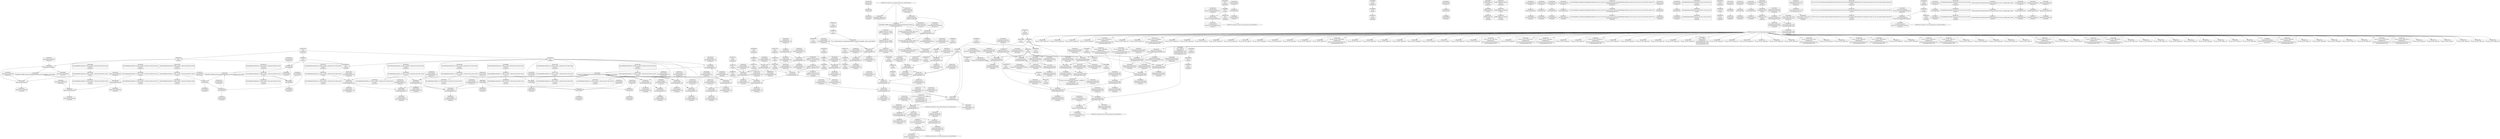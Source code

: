 digraph {
	CE0x4b975c0 [shape=record,shape=Mrecord,label="{CE0x4b975c0|current_sid:bb|*SummSink*}"]
	CE0x4b6e800 [shape=record,shape=Mrecord,label="{CE0x4b6e800|selinux_sem_associate:tmp1|*SummSink*}"]
	CE0x4bb9610 [shape=record,shape=Mrecord,label="{CE0x4bb9610|get_current:tmp2|*SummSource*}"]
	CE0x4b59ce0 [shape=record,shape=Mrecord,label="{CE0x4b59ce0|80:_i32,_112:_i8*,_:_CRE_104,112_|*MultipleSource*|Function::selinux_sem_associate&Arg::sma::|security/selinux/hooks.c,5419}"]
	CE0x4b70520 [shape=record,shape=Mrecord,label="{CE0x4b70520|avc_has_perm:tclass|Function::avc_has_perm&Arg::tclass::|*SummSink*}"]
	CE0x4b6ae30 [shape=record,shape=Mrecord,label="{CE0x4b6ae30|80:_i32,_112:_i8*,_:_CRE_38,39_}"]
	CE0x4b4aa20 [shape=record,shape=Mrecord,label="{CE0x4b4aa20|current_sid:do.body}"]
	CE0x4b73880 [shape=record,shape=Mrecord,label="{CE0x4b73880|i64*_getelementptr_inbounds_(_2_x_i64_,_2_x_i64_*___llvm_gcov_ctr98,_i64_0,_i64_0)|*Constant*|*SummSource*}"]
	CE0x4b8fdc0 [shape=record,shape=Mrecord,label="{CE0x4b8fdc0|i1_true|*Constant*}"]
	CE0x4b6a0c0 [shape=record,shape=Mrecord,label="{CE0x4b6a0c0|i32_0|*Constant*}"]
	CE0x443ffe0 [shape=record,shape=Mrecord,label="{CE0x443ffe0|80:_i32,_112:_i8*,_:_CRE_4,5_}"]
	CE0x4b96fb0 [shape=record,shape=Mrecord,label="{CE0x4b96fb0|current_sid:if.end|*SummSink*}"]
	CE0x4b74a70 [shape=record,shape=Mrecord,label="{CE0x4b74a70|current_sid:tmp18|security/selinux/hooks.c,218|*SummSource*}"]
	CE0x4b72f50 [shape=record,shape=Mrecord,label="{CE0x4b72f50|get_current:tmp}"]
	CE0x4b77d60 [shape=record,shape=Mrecord,label="{CE0x4b77d60|i64*_getelementptr_inbounds_(_11_x_i64_,_11_x_i64_*___llvm_gcov_ctr125,_i64_0,_i64_6)|*Constant*|*SummSource*}"]
	CE0x4b73330 [shape=record,shape=Mrecord,label="{CE0x4b73330|current_sid:tmp24|security/selinux/hooks.c,220|*SummSource*}"]
	CE0x4b6d9e0 [shape=record,shape=Mrecord,label="{CE0x4b6d9e0|GLOBAL:current_sid|*Constant*}"]
	CE0x4b58170 [shape=record,shape=Mrecord,label="{CE0x4b58170|80:_i32,_112:_i8*,_:_CRE_136,144_|*MultipleSource*|Function::selinux_sem_associate&Arg::sma::|security/selinux/hooks.c,5419}"]
	CE0x4b5ee50 [shape=record,shape=Mrecord,label="{CE0x4b5ee50|GLOBAL:lockdep_rcu_suspicious|*Constant*}"]
	CE0x4b58d50 [shape=record,shape=Mrecord,label="{CE0x4b58d50|80:_i32,_112:_i8*,_:_CRE_188,192_|*MultipleSource*|Function::selinux_sem_associate&Arg::sma::|security/selinux/hooks.c,5419}"]
	CE0x4b9c220 [shape=record,shape=Mrecord,label="{CE0x4b9c220|current_sid:cred|security/selinux/hooks.c,218|*SummSink*}"]
	CE0x4b620c0 [shape=record,shape=Mrecord,label="{CE0x4b620c0|i64_5|*Constant*}"]
	CE0x4b62c50 [shape=record,shape=Mrecord,label="{CE0x4b62c50|_ret_%struct.task_struct*_%tmp4,_!dbg_!27714|./arch/x86/include/asm/current.h,14}"]
	CE0x4b76c00 [shape=record,shape=Mrecord,label="{CE0x4b76c00|current_sid:tmp|*SummSource*}"]
	CE0x4b56900 [shape=record,shape=Mrecord,label="{CE0x4b56900|80:_i32,_112:_i8*,_:_CRE_25,26_}"]
	CE0x4b97790 [shape=record,shape=Mrecord,label="{CE0x4b97790|current_sid:land.lhs.true}"]
	CE0x4b95380 [shape=record,shape=Mrecord,label="{CE0x4b95380|i8_1|*Constant*}"]
	CE0x4b905e0 [shape=record,shape=Mrecord,label="{CE0x4b905e0|current_sid:do.end|*SummSource*}"]
	CE0x4b56680 [shape=record,shape=Mrecord,label="{CE0x4b56680|i64*_getelementptr_inbounds_(_2_x_i64_,_2_x_i64_*___llvm_gcov_ctr319,_i64_0,_i64_0)|*Constant*|*SummSource*}"]
	CE0x4b6af20 [shape=record,shape=Mrecord,label="{CE0x4b6af20|80:_i32,_112:_i8*,_:_CRE_39,40_}"]
	CE0x4b567f0 [shape=record,shape=Mrecord,label="{CE0x4b567f0|get_current:tmp4|./arch/x86/include/asm/current.h,14|*SummSource*}"]
	CE0x4b672c0 [shape=record,shape=Mrecord,label="{CE0x4b672c0|i64_0|*Constant*|*SummSource*}"]
	CE0x4b67f00 [shape=record,shape=Mrecord,label="{CE0x4b67f00|80:_i32,_112:_i8*,_:_CRE_21,22_}"]
	CE0x4b8ee20 [shape=record,shape=Mrecord,label="{CE0x4b8ee20|_call_void_mcount()_#3|*SummSink*}"]
	CE0x4b661f0 [shape=record,shape=Mrecord,label="{CE0x4b661f0|80:_i32,_112:_i8*,_:_CRE_61,62_}"]
	CE0x4b93b00 [shape=record,shape=Mrecord,label="{CE0x4b93b00|0:_i8,_:_GCMR_current_sid.__warned_internal_global_i8_0,_section_.data.unlikely_,_align_1:_elem_0:default:}"]
	CE0x4b57340 [shape=record,shape=Mrecord,label="{CE0x4b57340|selinux_sem_associate:tmp|*SummSink*}"]
	CE0x4b64180 [shape=record,shape=Mrecord,label="{CE0x4b64180|selinux_sem_associate:tmp3}"]
	CE0x4b56d40 [shape=record,shape=Mrecord,label="{CE0x4b56d40|_call_void_mcount()_#3|*SummSource*}"]
	CE0x4b73e40 [shape=record,shape=Mrecord,label="{CE0x4b73e40|i64*_getelementptr_inbounds_(_11_x_i64_,_11_x_i64_*___llvm_gcov_ctr125,_i64_0,_i64_9)|*Constant*}"]
	CE0x4b4db40 [shape=record,shape=Mrecord,label="{CE0x4b4db40|avc_has_perm:auditdata|Function::avc_has_perm&Arg::auditdata::|*SummSink*}"]
	CE0x4b6ac50 [shape=record,shape=Mrecord,label="{CE0x4b6ac50|80:_i32,_112:_i8*,_:_CRE_36,37_}"]
	"CONST[source:0(mediator),value:2(dynamic)][purpose:{object}][SnkIdx:2]"
	CE0x4b6e660 [shape=record,shape=Mrecord,label="{CE0x4b6e660|i64_2|*Constant*}"]
	CE0x605ba70 [shape=record,shape=Mrecord,label="{CE0x605ba70|selinux_sem_associate:tmp1|*SummSource*}"]
	CE0x4b54500 [shape=record,shape=Mrecord,label="{CE0x4b54500|selinux_sem_associate:ad|security/selinux/hooks.c, 5416}"]
	CE0x4b74010 [shape=record,shape=Mrecord,label="{CE0x4b74010|i64*_getelementptr_inbounds_(_11_x_i64_,_11_x_i64_*___llvm_gcov_ctr125,_i64_0,_i64_9)|*Constant*|*SummSource*}"]
	CE0x4b5e700 [shape=record,shape=Mrecord,label="{CE0x4b5e700|_call_void_lockdep_rcu_suspicious(i8*_getelementptr_inbounds_(_25_x_i8_,_25_x_i8_*_.str3,_i32_0,_i32_0),_i32_218,_i8*_getelementptr_inbounds_(_45_x_i8_,_45_x_i8_*_.str12,_i32_0,_i32_0))_#10,_!dbg_!27727|security/selinux/hooks.c,218|*SummSource*}"]
	CE0x4b660c0 [shape=record,shape=Mrecord,label="{CE0x4b660c0|80:_i32,_112:_i8*,_:_CRE_60,61_}"]
	CE0x4b50d10 [shape=record,shape=Mrecord,label="{CE0x4b50d10|i64_1|*Constant*}"]
	CE0x4b55b20 [shape=record,shape=Mrecord,label="{CE0x4b55b20|selinux_sem_associate:ad|security/selinux/hooks.c, 5416|*SummSource*}"]
	CE0x4b69480 [shape=record,shape=Mrecord,label="{CE0x4b69480|avc_has_perm:tsid|Function::avc_has_perm&Arg::tsid::|*SummSource*}"]
	CE0x4b3efe0 [shape=record,shape=Mrecord,label="{CE0x4b3efe0|i8_4|*Constant*|*SummSink*}"]
	CE0x4b5e0e0 [shape=record,shape=Mrecord,label="{CE0x4b5e0e0|i8_1|*Constant*|*SummSource*}"]
	CE0x4b58ef0 [shape=record,shape=Mrecord,label="{CE0x4b58ef0|i32_10|*Constant*|*SummSource*}"]
	CE0x4b4c420 [shape=record,shape=Mrecord,label="{CE0x4b4c420|selinux_sem_associate:sem_perm1|security/selinux/hooks.c,5422|*SummSink*}"]
	CE0x4b52280 [shape=record,shape=Mrecord,label="{CE0x4b52280|80:_i32,_112:_i8*,_:_CRE_71,72_}"]
	CE0x4b6e6d0 [shape=record,shape=Mrecord,label="{CE0x4b6e6d0|i64_2|*Constant*|*SummSource*}"]
	CE0x4b69260 [shape=record,shape=Mrecord,label="{CE0x4b69260|avc_has_perm:ssid|Function::avc_has_perm&Arg::ssid::|*SummSink*}"]
	CE0x4b6b7d0 [shape=record,shape=Mrecord,label="{CE0x4b6b7d0|current_sid:entry|*SummSink*}"]
	CE0x4b5e770 [shape=record,shape=Mrecord,label="{CE0x4b5e770|_call_void_lockdep_rcu_suspicious(i8*_getelementptr_inbounds_(_25_x_i8_,_25_x_i8_*_.str3,_i32_0,_i32_0),_i32_218,_i8*_getelementptr_inbounds_(_45_x_i8_,_45_x_i8_*_.str12,_i32_0,_i32_0))_#10,_!dbg_!27727|security/selinux/hooks.c,218|*SummSink*}"]
	CE0x4b62890 [shape=record,shape=Mrecord,label="{CE0x4b62890|get_current:entry|*SummSource*}"]
	CE0x4b906e0 [shape=record,shape=Mrecord,label="{CE0x4b906e0|current_sid:do.end|*SummSink*}"]
	CE0x4b4ad60 [shape=record,shape=Mrecord,label="{CE0x4b4ad60|i8*_getelementptr_inbounds_(_25_x_i8_,_25_x_i8_*_.str3,_i32_0,_i32_0)|*Constant*|*SummSource*}"]
	CE0x5f29d50 [shape=record,shape=Mrecord,label="{CE0x5f29d50|80:_i32,_112:_i8*,_:_CRE_1,2_}"]
	CE0x4b60fc0 [shape=record,shape=Mrecord,label="{CE0x4b60fc0|selinux_sem_associate:tmp7|security/selinux/hooks.c,5424|*SummSink*}"]
	CE0x4b5bb60 [shape=record,shape=Mrecord,label="{CE0x4b5bb60|current_sid:tmp7|security/selinux/hooks.c,218}"]
	CE0x4b56bd0 [shape=record,shape=Mrecord,label="{CE0x4b56bd0|80:_i32,_112:_i8*,_:_CRE_28,29_}"]
	CE0x4b5b3e0 [shape=record,shape=Mrecord,label="{CE0x4b5b3e0|80:_i32,_112:_i8*,_:_CRE_92,96_|*MultipleSource*|Function::selinux_sem_associate&Arg::sma::|security/selinux/hooks.c,5419}"]
	CE0x4b75cf0 [shape=record,shape=Mrecord,label="{CE0x4b75cf0|current_sid:tobool|security/selinux/hooks.c,218}"]
	CE0x4b4b0a0 [shape=record,shape=Mrecord,label="{CE0x4b4b0a0|i32_218|*Constant*}"]
	CE0x4b735d0 [shape=record,shape=Mrecord,label="{CE0x4b735d0|get_current:bb|*SummSource*}"]
	CE0x4b52150 [shape=record,shape=Mrecord,label="{CE0x4b52150|80:_i32,_112:_i8*,_:_CRE_70,71_}"]
	CE0x4b96ee0 [shape=record,shape=Mrecord,label="{CE0x4b96ee0|current_sid:if.end|*SummSource*}"]
	CE0x4b6e070 [shape=record,shape=Mrecord,label="{CE0x4b6e070|80:_i32,_112:_i8*,_:_CRE_65,66_}"]
	CE0x4b69320 [shape=record,shape=Mrecord,label="{CE0x4b69320|avc_has_perm:tsid|Function::avc_has_perm&Arg::tsid::}"]
	CE0x4b5eac0 [shape=record,shape=Mrecord,label="{CE0x4b5eac0|GLOBAL:lockdep_rcu_suspicious|*Constant*|*SummSource*}"]
	CE0x4bad7d0 [shape=record,shape=Mrecord,label="{CE0x4bad7d0|get_current:tmp4|./arch/x86/include/asm/current.h,14}"]
	CE0x4b6b1b0 [shape=record,shape=Mrecord,label="{CE0x4b6b1b0|selinux_sem_associate:tmp|*SummSource*}"]
	CE0x4b741a0 [shape=record,shape=Mrecord,label="{CE0x4b741a0|i64*_getelementptr_inbounds_(_11_x_i64_,_11_x_i64_*___llvm_gcov_ctr125,_i64_0,_i64_9)|*Constant*|*SummSink*}"]
	CE0x4b97680 [shape=record,shape=Mrecord,label="{CE0x4b97680|current_sid:if.then}"]
	CE0x4bad730 [shape=record,shape=Mrecord,label="{CE0x4bad730|_call_void_mcount()_#3|*SummSink*}"]
	CE0x4b5b680 [shape=record,shape=Mrecord,label="{CE0x4b5b680|current_sid:tmp6|security/selinux/hooks.c,218|*SummSource*}"]
	CE0x4b8fb10 [shape=record,shape=Mrecord,label="{CE0x4b8fb10|current_sid:tmp14|security/selinux/hooks.c,218|*SummSource*}"]
	CE0x4b93560 [shape=record,shape=Mrecord,label="{CE0x4b93560|current_sid:call4|security/selinux/hooks.c,218}"]
	CE0x4b94a60 [shape=record,shape=Mrecord,label="{CE0x4b94a60|current_sid:tmp15|security/selinux/hooks.c,218}"]
	CE0x4b3ffe0 [shape=record,shape=Mrecord,label="{CE0x4b3ffe0|selinux_sem_associate:key|security/selinux/hooks.c,5422|*SummSink*}"]
	CE0x4b97100 [shape=record,shape=Mrecord,label="{CE0x4b97100|get_current:tmp3}"]
	CE0x4b9bec0 [shape=record,shape=Mrecord,label="{CE0x4b9bec0|i32_78|*Constant*|*SummSource*}"]
	CE0x4b9d710 [shape=record,shape=Mrecord,label="{CE0x4b9d710|current_sid:tmp5|security/selinux/hooks.c,218|*SummSink*}"]
	CE0x4b5c960 [shape=record,shape=Mrecord,label="{CE0x4b5c960|80:_i32,_112:_i8*,_:_CRE_48,49_}"]
	CE0x4b6ce10 [shape=record,shape=Mrecord,label="{CE0x4b6ce10|80:_i32,_112:_i8*,_:_CRE_16,17_}"]
	CE0x4b627e0 [shape=record,shape=Mrecord,label="{CE0x4b627e0|get_current:entry}"]
	CE0x4b53ed0 [shape=record,shape=Mrecord,label="{CE0x4b53ed0|80:_i32,_112:_i8*,_:_CRE_51,52_}"]
	CE0x4b691c0 [shape=record,shape=Mrecord,label="{CE0x4b691c0|avc_has_perm:ssid|Function::avc_has_perm&Arg::ssid::|*SummSource*}"]
	CE0x4b589a0 [shape=record,shape=Mrecord,label="{CE0x4b589a0|80:_i32,_112:_i8*,_:_CRE_176,184_|*MultipleSource*|Function::selinux_sem_associate&Arg::sma::|security/selinux/hooks.c,5419}"]
	CE0x4b5a860 [shape=record,shape=Mrecord,label="{CE0x4b5a860|GLOBAL:current_task|Global_var:current_task}"]
	CE0x4b55680 [shape=record,shape=Mrecord,label="{CE0x4b55680|GLOBAL:get_current|*Constant*}"]
	CE0x4b64020 [shape=record,shape=Mrecord,label="{CE0x4b64020|selinux_sem_associate:tmp2|*SummSource*}"]
	CE0x4b3f940 [shape=record,shape=Mrecord,label="{CE0x4b3f940|selinux_sem_associate:key|security/selinux/hooks.c,5422}"]
	CE0x4b3fd80 [shape=record,shape=Mrecord,label="{CE0x4b3fd80|i32_3|*Constant*|*SummSink*}"]
	CE0x4b918f0 [shape=record,shape=Mrecord,label="{CE0x4b918f0|GLOBAL:current_task|Global_var:current_task|*SummSink*}"]
	CE0x4b3f8d0 [shape=record,shape=Mrecord,label="{CE0x4b3f8d0|selinux_sem_associate:key|security/selinux/hooks.c,5422|*SummSource*}"]
	CE0x4b75500 [shape=record,shape=Mrecord,label="{CE0x4b75500|i64*_getelementptr_inbounds_(_11_x_i64_,_11_x_i64_*___llvm_gcov_ctr125,_i64_0,_i64_10)|*Constant*|*SummSink*}"]
	CE0x4b69c10 [shape=record,shape=Mrecord,label="{CE0x4b69c10|i64*_getelementptr_inbounds_(_11_x_i64_,_11_x_i64_*___llvm_gcov_ctr125,_i64_0,_i64_1)|*Constant*}"]
	CE0x4b5a210 [shape=record,shape=Mrecord,label="{CE0x4b5a210|80:_i32,_112:_i8*,_:_CRE_128,136_|*MultipleSource*|Function::selinux_sem_associate&Arg::sma::|security/selinux/hooks.c,5419}"]
	CE0x4b3f2c0 [shape=record,shape=Mrecord,label="{CE0x4b3f2c0|selinux_sem_associate:tmp6|security/selinux/hooks.c,5422|*SummSink*}"]
	CE0x4b57020 [shape=record,shape=Mrecord,label="{CE0x4b57020|get_current:tmp1|*SummSink*}"]
	CE0x4b5bec0 [shape=record,shape=Mrecord,label="{CE0x4b5bec0|80:_i32,_112:_i8*,_:_CRE_9,10_}"]
	CE0x4b57240 [shape=record,shape=Mrecord,label="{CE0x4b57240|80:_i32,_112:_i8*,_:_CRE_8,9_}"]
	CE0x4b591f0 [shape=record,shape=Mrecord,label="{CE0x4b591f0|i32_0|*Constant*}"]
	CE0x5f29ce0 [shape=record,shape=Mrecord,label="{CE0x5f29ce0|selinux_sem_associate:sem_perm|security/selinux/hooks.c,5419|*SummSink*}"]
	CE0x4b5acb0 [shape=record,shape=Mrecord,label="{CE0x4b5acb0|_call_void_mcount()_#3}"]
	CE0x4b52810 [shape=record,shape=Mrecord,label="{CE0x4b52810|i64_4|*Constant*|*SummSink*}"]
	CE0x4b4d9f0 [shape=record,shape=Mrecord,label="{CE0x4b4d9f0|avc_has_perm:auditdata|Function::avc_has_perm&Arg::auditdata::|*SummSource*}"]
	CE0x4b6cc60 [shape=record,shape=Mrecord,label="{CE0x4b6cc60|i8_4|*Constant*}"]
	CE0x6203c90 [shape=record,shape=Mrecord,label="{CE0x6203c90|80:_i32,_112:_i8*,_:_CRE_0,1_}"]
	CE0x4b95880 [shape=record,shape=Mrecord,label="{CE0x4b95880|current_sid:land.lhs.true|*SummSink*}"]
	CE0x4b3f330 [shape=record,shape=Mrecord,label="{CE0x4b3f330|selinux_sem_associate:ipc_id|security/selinux/hooks.c,5422}"]
	CE0x4b9d660 [shape=record,shape=Mrecord,label="{CE0x4b9d660|_call_void_mcount()_#3}"]
	CE0x4bddc50 [shape=record,shape=Mrecord,label="{CE0x4bddc50|i64_1|*Constant*}"]
	CE0x4b3f620 [shape=record,shape=Mrecord,label="{CE0x4b3f620|selinux_sem_associate:call3|security/selinux/hooks.c,5424|*SummSource*}"]
	CE0x4b3fee0 [shape=record,shape=Mrecord,label="{CE0x4b3fee0|selinux_sem_associate:tmp6|security/selinux/hooks.c,5422}"]
	CE0x4b90c20 [shape=record,shape=Mrecord,label="{CE0x4b90c20|current_sid:tmp4|security/selinux/hooks.c,218|*SummSink*}"]
	CE0x4b608a0 [shape=record,shape=Mrecord,label="{CE0x4b608a0|4:_i32,_:_CRE_4,8_|*MultipleSource*|security/selinux/hooks.c,5419|security/selinux/hooks.c,5424|security/selinux/hooks.c,5419}"]
	CE0x4b67860 [shape=record,shape=Mrecord,label="{CE0x4b67860|80:_i32,_112:_i8*,_:_CRE_3,4_}"]
	CE0x4b75570 [shape=record,shape=Mrecord,label="{CE0x4b75570|current_sid:tmp19|security/selinux/hooks.c,218|*SummSink*}"]
	CE0x4b9cd20 [shape=record,shape=Mrecord,label="{CE0x4b9cd20|current_sid:tmp13|security/selinux/hooks.c,218|*SummSink*}"]
	CE0x4b950d0 [shape=record,shape=Mrecord,label="{CE0x4b950d0|current_sid:tmp16|security/selinux/hooks.c,218|*SummSource*}"]
	CE0x4b72890 [shape=record,shape=Mrecord,label="{CE0x4b72890|i32_1|*Constant*}"]
	CE0x4b6a8f0 [shape=record,shape=Mrecord,label="{CE0x4b6a8f0|80:_i32,_112:_i8*,_:_CRE_14,15_}"]
	CE0x4b65ae0 [shape=record,shape=Mrecord,label="{CE0x4b65ae0|selinux_sem_associate:tmp2}"]
	CE0x4b47240 [shape=record,shape=Mrecord,label="{CE0x4b47240|current_sid:entry|*SummSource*}"]
	CE0x4b8ed80 [shape=record,shape=Mrecord,label="{CE0x4b8ed80|_call_void_mcount()_#3|*SummSource*}"]
	CE0x4b95250 [shape=record,shape=Mrecord,label="{CE0x4b95250|current_sid:tmp16|security/selinux/hooks.c,218|*SummSink*}"]
	CE0x4b748d0 [shape=record,shape=Mrecord,label="{CE0x4b748d0|current_sid:tmp18|security/selinux/hooks.c,218}"]
	CE0x4b70790 [shape=record,shape=Mrecord,label="{CE0x4b70790|i32_(i32,_i32,_i16,_i32,_%struct.common_audit_data*)*_bitcast_(i32_(i32,_i32,_i16,_i32,_%struct.common_audit_data.495*)*_avc_has_perm_to_i32_(i32,_i32,_i16,_i32,_%struct.common_audit_data*)*)|*Constant*}"]
	CE0x4b5c830 [shape=record,shape=Mrecord,label="{CE0x4b5c830|80:_i32,_112:_i8*,_:_CRE_47,48_}"]
	CE0x4b65d30 [shape=record,shape=Mrecord,label="{CE0x4b65d30|80:_i32,_112:_i8*,_:_CRE_57,58_}"]
	CE0x4b720f0 [shape=record,shape=Mrecord,label="{CE0x4b720f0|current_sid:tmp22|security/selinux/hooks.c,218|*SummSource*}"]
	CE0x4b56750 [shape=record,shape=Mrecord,label="{CE0x4b56750|i64*_getelementptr_inbounds_(_2_x_i64_,_2_x_i64_*___llvm_gcov_ctr98,_i64_0,_i64_1)|*Constant*|*SummSource*}"]
	CE0x4b75760 [shape=record,shape=Mrecord,label="{CE0x4b75760|current_sid:tmp20|security/selinux/hooks.c,218|*SummSource*}"]
	CE0x4b62480 [shape=record,shape=Mrecord,label="{CE0x4b62480|i64_5|*Constant*|*SummSink*}"]
	CE0x4b64490 [shape=record,shape=Mrecord,label="{CE0x4b64490|80:_i32,_112:_i8*,_:_CRE_43,44_}"]
	CE0x4b4c1d0 [shape=record,shape=Mrecord,label="{CE0x4b4c1d0|current_sid:if.then|*SummSource*}"]
	CE0x4b54a70 [shape=record,shape=Mrecord,label="{CE0x4b54a70|i64_1|*Constant*}"]
	CE0x4b71f70 [shape=record,shape=Mrecord,label="{CE0x4b71f70|current_sid:tmp22|security/selinux/hooks.c,218}"]
	"CONST[source:0(mediator),value:0(static)][purpose:{operation}][SnkIdx:3]"
	CE0x4b71580 [shape=record,shape=Mrecord,label="{CE0x4b71580|i64_3|*Constant*}"]
	CE0x4b66b50 [shape=record,shape=Mrecord,label="{CE0x4b66b50|selinux_sem_associate:sma|Function::selinux_sem_associate&Arg::sma::|*SummSink*}"]
	CE0x4b3f0e0 [shape=record,shape=Mrecord,label="{CE0x4b3f0e0|selinux_sem_associate:sem_perm1|security/selinux/hooks.c,5422}"]
	CE0x4b6f910 [shape=record,shape=Mrecord,label="{CE0x4b6f910|selinux_sem_associate:type|security/selinux/hooks.c,5421|*SummSink*}"]
	CE0x4b54230 [shape=record,shape=Mrecord,label="{CE0x4b54230|80:_i32,_112:_i8*,_:_CRE_54,55_}"]
	CE0x4b9bfe0 [shape=record,shape=Mrecord,label="{CE0x4b9bfe0|current_sid:cred|security/selinux/hooks.c,218}"]
	CE0x4b54100 [shape=record,shape=Mrecord,label="{CE0x4b54100|80:_i32,_112:_i8*,_:_CRE_53,54_}"]
	CE0x4b6ff00 [shape=record,shape=Mrecord,label="{CE0x4b6ff00|i16_25|*Constant*}"]
	CE0x4b95e60 [shape=record,shape=Mrecord,label="{CE0x4b95e60|i64*_getelementptr_inbounds_(_11_x_i64_,_11_x_i64_*___llvm_gcov_ctr125,_i64_0,_i64_8)|*Constant*|*SummSink*}"]
	CE0x4b4e060 [shape=record,shape=Mrecord,label="{CE0x4b4e060|current_sid:do.body|*SummSink*}"]
	CE0x4b75070 [shape=record,shape=Mrecord,label="{CE0x4b75070|i64*_getelementptr_inbounds_(_11_x_i64_,_11_x_i64_*___llvm_gcov_ctr125,_i64_0,_i64_10)|*Constant*}"]
	CE0x4b71690 [shape=record,shape=Mrecord,label="{CE0x4b71690|i64_3|*Constant*|*SummSink*}"]
	CE0x4b6b840 [shape=record,shape=Mrecord,label="{CE0x4b6b840|_ret_i32_%tmp24,_!dbg_!27742|security/selinux/hooks.c,220}"]
	CE0x4b528b0 [shape=record,shape=Mrecord,label="{CE0x4b528b0|current_sid:tmp9|security/selinux/hooks.c,218}"]
	CE0x4b66c60 [shape=record,shape=Mrecord,label="{CE0x4b66c60|selinux_sem_associate:sma|Function::selinux_sem_associate&Arg::sma::|*SummSource*}"]
	CE0x4b7f1f0 [shape=record,shape=Mrecord,label="{CE0x4b7f1f0|COLLAPSED:_CMRE:_elem_0::|security/selinux/hooks.c,218}"]
	CE0x4b68540 [shape=record,shape=Mrecord,label="{CE0x4b68540|selinux_sem_associate:sem_perm|security/selinux/hooks.c,5419}"]
	CE0x4b59b40 [shape=record,shape=Mrecord,label="{CE0x4b59b40|80:_i32,_112:_i8*,_:_CRE_100,102_|*MultipleSource*|Function::selinux_sem_associate&Arg::sma::|security/selinux/hooks.c,5419}"]
	CE0x4b72700 [shape=record,shape=Mrecord,label="{CE0x4b72700|current_sid:tmp23|security/selinux/hooks.c,218|*SummSink*}"]
	CE0x4b6a830 [shape=record,shape=Mrecord,label="{CE0x4b6a830|80:_i32,_112:_i8*,_:_CRE_13,14_}"]
	CE0x4b4c240 [shape=record,shape=Mrecord,label="{CE0x4b4c240|current_sid:if.then|*SummSink*}"]
	CE0x4b94e50 [shape=record,shape=Mrecord,label="{CE0x4b94e50|current_sid:tmp16|security/selinux/hooks.c,218}"]
	CE0x4b59580 [shape=record,shape=Mrecord,label="{CE0x4b59580|i32_1|*Constant*|*SummSink*}"]
	CE0x4b6e870 [shape=record,shape=Mrecord,label="{CE0x4b6e870|i32_1|*Constant*}"]
	CE0x4b9c050 [shape=record,shape=Mrecord,label="{CE0x4b9c050|COLLAPSED:_GCMRE_current_task_external_global_%struct.task_struct*:_elem_0::|security/selinux/hooks.c,218}"]
	CE0x4b70950 [shape=record,shape=Mrecord,label="{CE0x4b70950|selinux_sem_associate:call3|security/selinux/hooks.c,5424|*SummSink*}"]
	CE0x4b6fc90 [shape=record,shape=Mrecord,label="{CE0x4b6fc90|avc_has_perm:entry|*SummSource*}"]
	CE0x4b960a0 [shape=record,shape=Mrecord,label="{CE0x4b960a0|i64*_getelementptr_inbounds_(_11_x_i64_,_11_x_i64_*___llvm_gcov_ctr125,_i64_0,_i64_8)|*Constant*}"]
	CE0x4b4b240 [shape=record,shape=Mrecord,label="{CE0x4b4b240|i32_218|*Constant*|*SummSource*}"]
	CE0x4b93790 [shape=record,shape=Mrecord,label="{CE0x4b93790|current_sid:tmp8|security/selinux/hooks.c,218}"]
	CE0x4b569f0 [shape=record,shape=Mrecord,label="{CE0x4b569f0|80:_i32,_112:_i8*,_:_CRE_26,27_}"]
	CE0x4b4c990 [shape=record,shape=Mrecord,label="{CE0x4b4c990|0:_i8,_8:_i32,_24:_%struct.selinux_audit_data*,_:_SCMRE_0,1_|*MultipleSource*|security/selinux/hooks.c, 5416|security/selinux/hooks.c,5421}"]
	CE0x4b5b240 [shape=record,shape=Mrecord,label="{CE0x4b5b240|80:_i32,_112:_i8*,_:_CRE_88,92_|*MultipleSource*|Function::selinux_sem_associate&Arg::sma::|security/selinux/hooks.c,5419}"]
	CE0x4b648e0 [shape=record,shape=Mrecord,label="{CE0x4b648e0|COLLAPSED:_GCMRE___llvm_gcov_ctr319_internal_global_2_x_i64_zeroinitializer:_elem_0:default:}"]
	CE0x4b73b70 [shape=record,shape=Mrecord,label="{CE0x4b73b70|i8*_getelementptr_inbounds_(_45_x_i8_,_45_x_i8_*_.str12,_i32_0,_i32_0)|*Constant*|*SummSink*}"]
	CE0x4b72260 [shape=record,shape=Mrecord,label="{CE0x4b72260|current_sid:tmp23|security/selinux/hooks.c,218}"]
	CE0x4b56860 [shape=record,shape=Mrecord,label="{CE0x4b56860|80:_i32,_112:_i8*,_:_CRE_24,25_}"]
	CE0x4b4d980 [shape=record,shape=Mrecord,label="{CE0x4b4d980|avc_has_perm:auditdata|Function::avc_has_perm&Arg::auditdata::}"]
	CE0x4b4b400 [shape=record,shape=Mrecord,label="{CE0x4b4b400|i32_218|*Constant*|*SummSink*}"]
	CE0x4b6d130 [shape=record,shape=Mrecord,label="{CE0x4b6d130|80:_i32,_112:_i8*,_:_CRE_19,20_}"]
	CE0x4b70340 [shape=record,shape=Mrecord,label="{CE0x4b70340|i32_64|*Constant*}"]
	CE0x4b52f20 [shape=record,shape=Mrecord,label="{CE0x4b52f20|current_sid:tmp10|security/selinux/hooks.c,218|*SummSink*}"]
	CE0x4b62cf0 [shape=record,shape=Mrecord,label="{CE0x4b62cf0|_ret_%struct.task_struct*_%tmp4,_!dbg_!27714|./arch/x86/include/asm/current.h,14|*SummSink*}"]
	CE0x4b625f0 [shape=record,shape=Mrecord,label="{CE0x4b625f0|current_sid:tmp10|security/selinux/hooks.c,218}"]
	CE0x4b955b0 [shape=record,shape=Mrecord,label="{CE0x4b955b0|get_current:tmp4|./arch/x86/include/asm/current.h,14|*SummSink*}"]
	CE0x4b704b0 [shape=record,shape=Mrecord,label="{CE0x4b704b0|avc_has_perm:tclass|Function::avc_has_perm&Arg::tclass::|*SummSource*}"]
	CE0x4440080 [shape=record,shape=Mrecord,label="{CE0x4440080|80:_i32,_112:_i8*,_:_CRE_5,6_}"]
	CE0x4b4f350 [shape=record,shape=Mrecord,label="{CE0x4b4f350|selinux_sem_associate:ad|security/selinux/hooks.c, 5416|*SummSink*}"]
	CE0x4b5b7c0 [shape=record,shape=Mrecord,label="{CE0x4b5b7c0|current_sid:tmp6|security/selinux/hooks.c,218|*SummSink*}"]
	CE0x4b6e2d0 [shape=record,shape=Mrecord,label="{CE0x4b6e2d0|80:_i32,_112:_i8*,_:_CRE_67,68_}"]
	CE0x4b5c420 [shape=record,shape=Mrecord,label="{CE0x4b5c420|GLOBAL:current_sid.__warned|Global_var:current_sid.__warned|*SummSource*}"]
	CE0x4b6b010 [shape=record,shape=Mrecord,label="{CE0x4b6b010|80:_i32,_112:_i8*,_:_CRE_40,41_}"]
	CE0x4b48e00 [shape=record,shape=Mrecord,label="{CE0x4b48e00|i64*_getelementptr_inbounds_(_2_x_i64_,_2_x_i64_*___llvm_gcov_ctr319,_i64_0,_i64_1)|*Constant*}"]
	CE0x4b55150 [shape=record,shape=Mrecord,label="{CE0x4b55150|i64*_getelementptr_inbounds_(_2_x_i64_,_2_x_i64_*___llvm_gcov_ctr319,_i64_0,_i64_1)|*Constant*|*SummSink*}"]
	CE0x4b63f50 [shape=record,shape=Mrecord,label="{CE0x4b63f50|i64*_getelementptr_inbounds_(_11_x_i64_,_11_x_i64_*___llvm_gcov_ctr125,_i64_0,_i64_0)|*Constant*|*SummSink*}"]
	CE0x4b57180 [shape=record,shape=Mrecord,label="{CE0x4b57180|80:_i32,_112:_i8*,_:_CRE_7,8_}"]
	CE0x4b6df40 [shape=record,shape=Mrecord,label="{CE0x4b6df40|80:_i32,_112:_i8*,_:_CRE_64,65_}"]
	CE0x4b751a0 [shape=record,shape=Mrecord,label="{CE0x4b751a0|current_sid:tmp19|security/selinux/hooks.c,218|*SummSource*}"]
	CE0x4b4f910 [shape=record,shape=Mrecord,label="{CE0x4b4f910|80:_i32,_112:_i8*,_:_CRE_29,30_}"]
	CE0x4b70e60 [shape=record,shape=Mrecord,label="{CE0x4b70e60|i32_(i32,_i32,_i16,_i32,_%struct.common_audit_data*)*_bitcast_(i32_(i32,_i32,_i16,_i32,_%struct.common_audit_data.495*)*_avc_has_perm_to_i32_(i32,_i32,_i16,_i32,_%struct.common_audit_data*)*)|*Constant*|*SummSource*}"]
	CE0x4b76b90 [shape=record,shape=Mrecord,label="{CE0x4b76b90|COLLAPSED:_GCMRE___llvm_gcov_ctr125_internal_global_11_x_i64_zeroinitializer:_elem_0:default:}"]
	CE0x4b94510 [shape=record,shape=Mrecord,label="{CE0x4b94510|%struct.task_struct*_(%struct.task_struct**)*_asm_movq_%gs:$_1:P_,$0_,_r,im,_dirflag_,_fpsr_,_flags_|*SummSource*}"]
	CE0x4b9c150 [shape=record,shape=Mrecord,label="{CE0x4b9c150|current_sid:cred|security/selinux/hooks.c,218|*SummSource*}"]
	CE0x4b686f0 [shape=record,shape=Mrecord,label="{CE0x4b686f0|selinux_sem_associate:tmp4|security/selinux/hooks.c,5419}"]
	CE0x4b7f030 [shape=record,shape=Mrecord,label="{CE0x4b7f030|i32_22|*Constant*|*SummSink*}"]
	CE0x4b60e10 [shape=record,shape=Mrecord,label="{CE0x4b60e10|selinux_sem_associate:tmp7|security/selinux/hooks.c,5424|*SummSource*}"]
	CE0x4b645c0 [shape=record,shape=Mrecord,label="{CE0x4b645c0|80:_i32,_112:_i8*,_:_CRE_44,45_}"]
	CE0x4b77680 [shape=record,shape=Mrecord,label="{CE0x4b77680|current_sid:tmp12|security/selinux/hooks.c,218}"]
	CE0x4b70f70 [shape=record,shape=Mrecord,label="{CE0x4b70f70|i32_(i32,_i32,_i16,_i32,_%struct.common_audit_data*)*_bitcast_(i32_(i32,_i32,_i16,_i32,_%struct.common_audit_data.495*)*_avc_has_perm_to_i32_(i32,_i32,_i16,_i32,_%struct.common_audit_data*)*)|*Constant*|*SummSink*}"]
	CE0x4b72c30 [shape=record,shape=Mrecord,label="{CE0x4b72c30|current_sid:sid|security/selinux/hooks.c,220}"]
	CE0x4b65e60 [shape=record,shape=Mrecord,label="{CE0x4b65e60|80:_i32,_112:_i8*,_:_CRE_58,59_}"]
	CE0x4b66620 [shape=record,shape=Mrecord,label="{CE0x4b66620|80:_i32,_112:_i8*,_:_CRE_12,13_}"]
	CE0x4b4acb0 [shape=record,shape=Mrecord,label="{CE0x4b4acb0|GLOBAL:lockdep_rcu_suspicious|*Constant*|*SummSink*}"]
	CE0x4b3fb30 [shape=record,shape=Mrecord,label="{CE0x4b3fb30|i32_3|*Constant*|*SummSource*}"]
	CE0x4b4d260 [shape=record,shape=Mrecord,label="{CE0x4b4d260|i32_64|*Constant*|*SummSource*}"]
	CE0x4b913d0 [shape=record,shape=Mrecord,label="{CE0x4b913d0|current_sid:call|security/selinux/hooks.c,218|*SummSource*}"]
	CE0x4b71410 [shape=record,shape=Mrecord,label="{CE0x4b71410|i64_2|*Constant*|*SummSink*}"]
	CE0x4b755e0 [shape=record,shape=Mrecord,label="{CE0x4b755e0|current_sid:tmp20|security/selinux/hooks.c,218}"]
	CE0x4b585e0 [shape=record,shape=Mrecord,label="{CE0x4b585e0|80:_i32,_112:_i8*,_:_CRE_160,168_|*MultipleSource*|Function::selinux_sem_associate&Arg::sma::|security/selinux/hooks.c,5419}"]
	CE0x4b9bd00 [shape=record,shape=Mrecord,label="{CE0x4b9bd00|i32_78|*Constant*}"]
	CE0x4b6a9e0 [shape=record,shape=Mrecord,label="{CE0x4b6a9e0|80:_i32,_112:_i8*,_:_CRE_15,16_}"]
	CE0x4b6ab60 [shape=record,shape=Mrecord,label="{CE0x4b6ab60|80:_i32,_112:_i8*,_:_CRE_35,36_}"]
	CE0x4b4fbb0 [shape=record,shape=Mrecord,label="{CE0x4b4fbb0|80:_i32,_112:_i8*,_:_CRE_32,33_}"]
	CE0x4b5fb90 [shape=record,shape=Mrecord,label="{CE0x4b5fb90|selinux_sem_associate:ipc_id|security/selinux/hooks.c,5422|*SummSource*}"]
	CE0x4b68760 [shape=record,shape=Mrecord,label="{CE0x4b68760|i32_10|*Constant*|*SummSink*}"]
	CE0x4bd3140 [shape=record,shape=Mrecord,label="{CE0x4bd3140|i64*_getelementptr_inbounds_(_2_x_i64_,_2_x_i64_*___llvm_gcov_ctr98,_i64_0,_i64_1)|*Constant*|*SummSink*}"]
	CE0x4b6f790 [shape=record,shape=Mrecord,label="{CE0x4b6f790|selinux_sem_associate:type|security/selinux/hooks.c,5421|*SummSource*}"]
	CE0x4b53fd0 [shape=record,shape=Mrecord,label="{CE0x4b53fd0|80:_i32,_112:_i8*,_:_CRE_52,53_}"]
	CE0x4b62350 [shape=record,shape=Mrecord,label="{CE0x4b62350|i64_5|*Constant*|*SummSource*}"]
	CE0x4b5f5f0 [shape=record,shape=Mrecord,label="{CE0x4b5f5f0|selinux_sem_associate:u|security/selinux/hooks.c,5422|*SummSource*}"]
	CE0x4b77520 [shape=record,shape=Mrecord,label="{CE0x4b77520|current_sid:tmp11|security/selinux/hooks.c,218|*SummSink*}"]
	CE0x4b76b20 [shape=record,shape=Mrecord,label="{CE0x4b76b20|current_sid:tmp}"]
	CE0x4b53400 [shape=record,shape=Mrecord,label="{CE0x4b53400|selinux_sem_associate:sma|Function::selinux_sem_associate&Arg::sma::}"]
	CE0x4b60b20 [shape=record,shape=Mrecord,label="{CE0x4b60b20|selinux_sem_associate:call3|security/selinux/hooks.c,5424}"]
	CE0x4b3f250 [shape=record,shape=Mrecord,label="{CE0x4b3f250|selinux_sem_associate:tmp6|security/selinux/hooks.c,5422|*SummSource*}"]
	CE0x4b4a640 [shape=record,shape=Mrecord,label="{CE0x4b4a640|_ret_i32_%call3,_!dbg_!27729|security/selinux/hooks.c,5424|*SummSink*}"]
	CE0x4b51ef0 [shape=record,shape=Mrecord,label="{CE0x4b51ef0|80:_i32,_112:_i8*,_:_CRE_68,69_}"]
	CE0x4b73240 [shape=record,shape=Mrecord,label="{CE0x4b73240|current_sid:tmp24|security/selinux/hooks.c,220}"]
	CE0x4b51100 [shape=record,shape=Mrecord,label="{CE0x4b51100|current_sid:tmp3}"]
	CE0x4b68b20 [shape=record,shape=Mrecord,label="{CE0x4b68b20|selinux_sem_associate:tmp4|security/selinux/hooks.c,5419|*SummSink*}"]
	CE0x4b54490 [shape=record,shape=Mrecord,label="{CE0x4b54490|80:_i32,_112:_i8*,_:_CRE_56,57_}"]
	CE0x4b5f270 [shape=record,shape=Mrecord,label="{CE0x4b5f270|avc_has_perm:entry|*SummSink*}"]
	CE0x4440120 [shape=record,shape=Mrecord,label="{CE0x4440120|80:_i32,_112:_i8*,_:_CRE_6,7_}"]
	CE0x4b76450 [shape=record,shape=Mrecord,label="{CE0x4b76450|_call_void_mcount()_#3}"]
	CE0x4b64360 [shape=record,shape=Mrecord,label="{CE0x4b64360|80:_i32,_112:_i8*,_:_CRE_42,43_}"]
	CE0x4b47140 [shape=record,shape=Mrecord,label="{CE0x4b47140|current_sid:entry}"]
	CE0x4b75450 [shape=record,shape=Mrecord,label="{CE0x4b75450|i64*_getelementptr_inbounds_(_11_x_i64_,_11_x_i64_*___llvm_gcov_ctr125,_i64_0,_i64_10)|*Constant*|*SummSource*}"]
	CE0x4b4f3c0 [shape=record,shape=Mrecord,label="{CE0x4b4f3c0|i64*_getelementptr_inbounds_(_2_x_i64_,_2_x_i64_*___llvm_gcov_ctr319,_i64_0,_i64_1)|*Constant*|*SummSource*}"]
	CE0x4b680e0 [shape=record,shape=Mrecord,label="{CE0x4b680e0|80:_i32,_112:_i8*,_:_CRE_23,24_}"]
	CE0x4b79970 [shape=record,shape=Mrecord,label="{CE0x4b79970|current_sid:land.lhs.true2|*SummSink*}"]
	CE0x4b69fb0 [shape=record,shape=Mrecord,label="{CE0x4b69fb0|i64*_getelementptr_inbounds_(_11_x_i64_,_11_x_i64_*___llvm_gcov_ctr125,_i64_0,_i64_1)|*Constant*|*SummSource*}"]
	CE0x4b798d0 [shape=record,shape=Mrecord,label="{CE0x4b798d0|current_sid:land.lhs.true2|*SummSource*}"]
	"CONST[source:1(input),value:2(dynamic)][purpose:{object}][SrcIdx:1]"
	CE0x4b5a720 [shape=record,shape=Mrecord,label="{CE0x4b5a720|%struct.task_struct*_(%struct.task_struct**)*_asm_movq_%gs:$_1:P_,$0_,_r,im,_dirflag_,_fpsr_,_flags_|*SummSink*}"]
	CE0x4b71c50 [shape=record,shape=Mrecord,label="{CE0x4b71c50|current_sid:security|security/selinux/hooks.c,218|*SummSink*}"]
	"CONST[source:0(mediator),value:2(dynamic)][purpose:{subject}][SrcIdx:3]"
	CE0x4b95920 [shape=record,shape=Mrecord,label="{CE0x4b95920|current_sid:land.lhs.true2}"]
	CE0x4b55a70 [shape=record,shape=Mrecord,label="{CE0x4b55a70|GLOBAL:get_current|*Constant*|*SummSink*}"]
	CE0x4b47080 [shape=record,shape=Mrecord,label="{CE0x4b47080|GLOBAL:current_sid|*Constant*|*SummSink*}"]
	CE0x4b667d0 [shape=record,shape=Mrecord,label="{CE0x4b667d0|current_sid:tmp|*SummSink*}"]
	CE0x4b5bfb0 [shape=record,shape=Mrecord,label="{CE0x4b5bfb0|80:_i32,_112:_i8*,_:_CRE_76,80_|*MultipleSource*|Function::selinux_sem_associate&Arg::sma::|security/selinux/hooks.c,5419}"]
	CE0x4b5f760 [shape=record,shape=Mrecord,label="{CE0x4b5f760|selinux_sem_associate:u|security/selinux/hooks.c,5422|*SummSink*}"]
	CE0x4b50e10 [shape=record,shape=Mrecord,label="{CE0x4b50e10|current_sid:tmp2}"]
	CE0x4bb95a0 [shape=record,shape=Mrecord,label="{CE0x4bb95a0|get_current:tmp2}"]
	CE0x4b6dce0 [shape=record,shape=Mrecord,label="{CE0x4b6dce0|80:_i32,_112:_i8*,_:_CRE_62,63_}"]
	CE0x4b60190 [shape=record,shape=Mrecord,label="{CE0x4b60190|selinux_sem_associate:sid2|security/selinux/hooks.c,5424|*SummSource*}"]
	CE0x4b68c80 [shape=record,shape=Mrecord,label="{CE0x4b68c80|selinux_sem_associate:security|security/selinux/hooks.c,5419|*SummSink*}"]
	CE0x4b584b0 [shape=record,shape=Mrecord,label="{CE0x4b584b0|80:_i32,_112:_i8*,_:_CRE_152,160_|*MultipleSource*|Function::selinux_sem_associate&Arg::sma::|security/selinux/hooks.c,5419}"]
	CE0x4b5b010 [shape=record,shape=Mrecord,label="{CE0x4b5b010|80:_i32,_112:_i8*,_:_CRE_84,88_|*MultipleSource*|Function::selinux_sem_associate&Arg::sma::|security/selinux/hooks.c,5419}"]
	CE0x4b67e10 [shape=record,shape=Mrecord,label="{CE0x4b67e10|80:_i32,_112:_i8*,_:_CRE_20,21_}"]
	CE0x4b4d610 [shape=record,shape=Mrecord,label="{CE0x4b4d610|_ret_i32_%retval.0,_!dbg_!27728|security/selinux/avc.c,775}"]
	CE0x4b52a80 [shape=record,shape=Mrecord,label="{CE0x4b52a80|current_sid:tmp9|security/selinux/hooks.c,218|*SummSink*}"]
	CE0x4b64220 [shape=record,shape=Mrecord,label="{CE0x4b64220|80:_i32,_112:_i8*,_:_CRE_41,42_}"]
	CE0x4b54b50 [shape=record,shape=Mrecord,label="{CE0x4b54b50|current_sid:tmp1|*SummSource*}"]
	CE0x4b63c50 [shape=record,shape=Mrecord,label="{CE0x4b63c50|i64*_getelementptr_inbounds_(_11_x_i64_,_11_x_i64_*___llvm_gcov_ctr125,_i64_0,_i64_0)|*Constant*}"]
	CE0x4b714f0 [shape=record,shape=Mrecord,label="{CE0x4b714f0|i64_0|*Constant*}"]
	CE0x4b73750 [shape=record,shape=Mrecord,label="{CE0x4b73750|get_current:bb|*SummSink*}"]
	CE0x4b8fc90 [shape=record,shape=Mrecord,label="{CE0x4b8fc90|current_sid:tmp14|security/selinux/hooks.c,218|*SummSink*}"]
	CE0x4b5aa00 [shape=record,shape=Mrecord,label="{CE0x4b5aa00|GLOBAL:current_task|Global_var:current_task|*SummSource*}"]
	CE0x4bad630 [shape=record,shape=Mrecord,label="{CE0x4bad630|_call_void_mcount()_#3|*SummSource*}"]
	CE0x4b58870 [shape=record,shape=Mrecord,label="{CE0x4b58870|80:_i32,_112:_i8*,_:_CRE_168,176_|*MultipleSource*|Function::selinux_sem_associate&Arg::sma::|security/selinux/hooks.c,5419}"]
	CE0x4b8ef10 [shape=record,shape=Mrecord,label="{CE0x4b8ef10|current_sid:call|security/selinux/hooks.c,218}"]
	CE0x4b9c790 [shape=record,shape=Mrecord,label="{CE0x4b9c790|i32_22|*Constant*}"]
	CE0x4b75900 [shape=record,shape=Mrecord,label="{CE0x4b75900|current_sid:tmp20|security/selinux/hooks.c,218|*SummSink*}"]
	CE0x4b5cbc0 [shape=record,shape=Mrecord,label="{CE0x4b5cbc0|80:_i32,_112:_i8*,_:_CRE_50,51_}"]
	CE0x4b94ad0 [shape=record,shape=Mrecord,label="{CE0x4b94ad0|current_sid:tmp15|security/selinux/hooks.c,218|*SummSource*}"]
	CE0x4b8f970 [shape=record,shape=Mrecord,label="{CE0x4b8f970|current_sid:tmp14|security/selinux/hooks.c,218}"]
	CE0x4b4c890 [shape=record,shape=Mrecord,label="{CE0x4b4c890|selinux_sem_associate:tmp5|security/selinux/hooks.c,5419}"]
	CE0x4b6d040 [shape=record,shape=Mrecord,label="{CE0x4b6d040|80:_i32,_112:_i8*,_:_CRE_18,19_}"]
	CE0x4b558f0 [shape=record,shape=Mrecord,label="{CE0x4b558f0|GLOBAL:get_current|*Constant*|*SummSource*}"]
	CE0x4b9cc40 [shape=record,shape=Mrecord,label="{CE0x4b9cc40|current_sid:tmp13|security/selinux/hooks.c,218}"]
	CE0x4b50e80 [shape=record,shape=Mrecord,label="{CE0x4b50e80|current_sid:tmp2|*SummSource*}"]
	CE0x4b907f0 [shape=record,shape=Mrecord,label="{CE0x4b907f0|current_sid:if.end}"]
	CE0x4b77ad0 [shape=record,shape=Mrecord,label="{CE0x4b77ad0|i64*_getelementptr_inbounds_(_11_x_i64_,_11_x_i64_*___llvm_gcov_ctr125,_i64_0,_i64_6)|*Constant*}"]
	CE0x4b57440 [shape=record,shape=Mrecord,label="{CE0x4b57440|get_current:tmp1}"]
	CE0x4b9c880 [shape=record,shape=Mrecord,label="{CE0x4b9c880|current_sid:tmp21|security/selinux/hooks.c,218|*SummSink*}"]
	CE0x4b526d0 [shape=record,shape=Mrecord,label="{CE0x4b526d0|i64_4|*Constant*}"]
	CE0x4b48600 [shape=record,shape=Mrecord,label="{CE0x4b48600|selinux_sem_associate:bb}"]
	CE0x4b615b0 [shape=record,shape=Mrecord,label="{CE0x4b615b0|0:_i32,_4:_i32,_8:_i32,_12:_i32,_:_CMRE_4,8_|*MultipleSource*|security/selinux/hooks.c,218|security/selinux/hooks.c,218|security/selinux/hooks.c,220}"]
	CE0x4b773a0 [shape=record,shape=Mrecord,label="{CE0x4b773a0|current_sid:tmp11|security/selinux/hooks.c,218|*SummSource*}"]
	CE0x4b5e250 [shape=record,shape=Mrecord,label="{CE0x4b5e250|i8_1|*Constant*|*SummSink*}"]
	CE0x4b3fac0 [shape=record,shape=Mrecord,label="{CE0x4b3fac0|i32_3|*Constant*}"]
	CE0x4b6f680 [shape=record,shape=Mrecord,label="{CE0x4b6f680|selinux_sem_associate:type|security/selinux/hooks.c,5421}"]
	CE0x5f29c70 [shape=record,shape=Mrecord,label="{CE0x5f29c70|selinux_sem_associate:sem_perm|security/selinux/hooks.c,5419|*SummSource*}"]
	CE0x4b5c5a0 [shape=record,shape=Mrecord,label="{CE0x4b5c5a0|GLOBAL:current_sid.__warned|Global_var:current_sid.__warned|*SummSink*}"]
	CE0x4b76290 [shape=record,shape=Mrecord,label="{CE0x4b76290|current_sid:tmp3|*SummSource*}"]
	CE0x4bcf260 [shape=record,shape=Mrecord,label="{CE0x4bcf260|COLLAPSED:_GCMRE___llvm_gcov_ctr98_internal_global_2_x_i64_zeroinitializer:_elem_0:default:}"]
	CE0x4b65b50 [shape=record,shape=Mrecord,label="{CE0x4b65b50|selinux_sem_associate:tmp2|*SummSink*}"]
	CE0x4b6a020 [shape=record,shape=Mrecord,label="{CE0x4b6a020|_ret_i32_%tmp24,_!dbg_!27742|security/selinux/hooks.c,220|*SummSink*}"]
	CE0x4b74d20 [shape=record,shape=Mrecord,label="{CE0x4b74d20|current_sid:tmp19|security/selinux/hooks.c,218}"]
	CE0x4b5e690 [shape=record,shape=Mrecord,label="{CE0x4b5e690|_call_void_lockdep_rcu_suspicious(i8*_getelementptr_inbounds_(_25_x_i8_,_25_x_i8_*_.str3,_i32_0,_i32_0),_i32_218,_i8*_getelementptr_inbounds_(_45_x_i8_,_45_x_i8_*_.str12,_i32_0,_i32_0))_#10,_!dbg_!27727|security/selinux/hooks.c,218}"]
	CE0x4b90e60 [shape=record,shape=Mrecord,label="{CE0x4b90e60|GLOBAL:__llvm_gcov_ctr125|Global_var:__llvm_gcov_ctr125}"]
	CE0x4b8f6b0 [shape=record,shape=Mrecord,label="{CE0x4b8f6b0|i64*_getelementptr_inbounds_(_11_x_i64_,_11_x_i64_*___llvm_gcov_ctr125,_i64_0,_i64_6)|*Constant*|*SummSink*}"]
	CE0x4b54360 [shape=record,shape=Mrecord,label="{CE0x4b54360|80:_i32,_112:_i8*,_:_CRE_55,56_}"]
	CE0x4b6e3f0 [shape=record,shape=Mrecord,label="{CE0x4b6e3f0|current_sid:tobool|security/selinux/hooks.c,218|*SummSink*}"]
	CE0x4b49890 [shape=record,shape=Mrecord,label="{CE0x4b49890|selinux_sem_associate:entry|*SummSink*}"]
	CE0x4b6ad40 [shape=record,shape=Mrecord,label="{CE0x4b6ad40|80:_i32,_112:_i8*,_:_CRE_37,38_}"]
	CE0x4b5fc00 [shape=record,shape=Mrecord,label="{CE0x4b5fc00|selinux_sem_associate:ipc_id|security/selinux/hooks.c,5422|*SummSink*}"]
	CE0x4b974f0 [shape=record,shape=Mrecord,label="{CE0x4b974f0|current_sid:bb|*SummSource*}"]
	CE0x4b76360 [shape=record,shape=Mrecord,label="{CE0x4b76360|current_sid:tmp3|*SummSink*}"]
	CE0x4b4fac0 [shape=record,shape=Mrecord,label="{CE0x4b4fac0|80:_i32,_112:_i8*,_:_CRE_31,32_}"]
	CE0x4b5ca90 [shape=record,shape=Mrecord,label="{CE0x4b5ca90|80:_i32,_112:_i8*,_:_CRE_49,50_}"]
	CE0x4b62a40 [shape=record,shape=Mrecord,label="{CE0x4b62a40|_ret_%struct.task_struct*_%tmp4,_!dbg_!27714|./arch/x86/include/asm/current.h,14|*SummSource*}"]
	CE0x4b4add0 [shape=record,shape=Mrecord,label="{CE0x4b4add0|i8*_getelementptr_inbounds_(_25_x_i8_,_25_x_i8_*_.str3,_i32_0,_i32_0)|*Constant*|*SummSink*}"]
	CE0x4b68f40 [shape=record,shape=Mrecord,label="{CE0x4b68f40|avc_has_perm:ssid|Function::avc_has_perm&Arg::ssid::}"]
	CE0x4b5abe0 [shape=record,shape=Mrecord,label="{CE0x4b5abe0|selinux_sem_associate:tmp3|*SummSink*}"]
	CE0x4b675b0 [shape=record,shape=Mrecord,label="{CE0x4b675b0|current_sid:tmp5|security/selinux/hooks.c,218}"]
	CE0x4b6f240 [shape=record,shape=Mrecord,label="{CE0x4b6f240|selinux_sem_associate:tmp5|security/selinux/hooks.c,5419|*SummSource*}"]
	CE0x4b72d30 [shape=record,shape=Mrecord,label="{CE0x4b72d30|i64*_getelementptr_inbounds_(_2_x_i64_,_2_x_i64_*___llvm_gcov_ctr98,_i64_0,_i64_0)|*Constant*|*SummSink*}"]
	CE0x4b94400 [shape=record,shape=Mrecord,label="{CE0x4b94400|%struct.task_struct*_(%struct.task_struct**)*_asm_movq_%gs:$_1:P_,$0_,_r,im,_dirflag_,_fpsr_,_flags_}"]
	CE0x4b60830 [shape=record,shape=Mrecord,label="{CE0x4b60830|4:_i32,_:_CRE_0,2_|*MultipleSource*|security/selinux/hooks.c,5419|security/selinux/hooks.c,5424|security/selinux/hooks.c,5419}"]
	CE0x4b97330 [shape=record,shape=Mrecord,label="{CE0x4b97330|i64*_getelementptr_inbounds_(_2_x_i64_,_2_x_i64_*___llvm_gcov_ctr98,_i64_0,_i64_0)|*Constant*}"]
	CE0x4b70440 [shape=record,shape=Mrecord,label="{CE0x4b70440|avc_has_perm:tclass|Function::avc_has_perm&Arg::tclass::}"]
	CE0x4b90a30 [shape=record,shape=Mrecord,label="{CE0x4b90a30|current_sid:land.lhs.true|*SummSource*}"]
	CE0x4b49ff0 [shape=record,shape=Mrecord,label="{CE0x4b49ff0|selinux_sem_associate:entry|*SummSource*}"]
	CE0x4b4fd90 [shape=record,shape=Mrecord,label="{CE0x4b4fd90|80:_i32,_112:_i8*,_:_CRE_34,35_}"]
	CE0x4b779a0 [shape=record,shape=Mrecord,label="{CE0x4b779a0|current_sid:tmp12|security/selinux/hooks.c,218|*SummSink*}"]
	CE0x4b54ae0 [shape=record,shape=Mrecord,label="{CE0x4b54ae0|current_sid:tmp1}"]
	CE0x4bb9680 [shape=record,shape=Mrecord,label="{CE0x4bb9680|get_current:tmp2|*SummSink*}"]
	CE0x4b4d680 [shape=record,shape=Mrecord,label="{CE0x4b4d680|avc_has_perm:requested|Function::avc_has_perm&Arg::requested::}"]
	CE0x4b50ef0 [shape=record,shape=Mrecord,label="{CE0x4b50ef0|current_sid:tmp2|*SummSink*}"]
	CE0x4b69e30 [shape=record,shape=Mrecord,label="{CE0x4b69e30|current_sid:tmp1|*SummSink*}"]
	CE0x4b6cf50 [shape=record,shape=Mrecord,label="{CE0x4b6cf50|80:_i32,_112:_i8*,_:_CRE_17,18_}"]
	CE0x4b72580 [shape=record,shape=Mrecord,label="{CE0x4b72580|current_sid:tmp23|security/selinux/hooks.c,218|*SummSource*}"]
	CE0x4b71b80 [shape=record,shape=Mrecord,label="{CE0x4b71b80|current_sid:security|security/selinux/hooks.c,218|*SummSource*}"]
	CE0x683af80 [shape=record,shape=Mrecord,label="{CE0x683af80|selinux_sem_associate:tmp3|*SummSource*}"]
	CE0x4b55550 [shape=record,shape=Mrecord,label="{CE0x4b55550|current_sid:call4|security/selinux/hooks.c,218|*SummSink*}"]
	CE0x4b745d0 [shape=record,shape=Mrecord,label="{CE0x4b745d0|current_sid:tmp17|security/selinux/hooks.c,218|*SummSource*}"]
	CE0x4b5be50 [shape=record,shape=Mrecord,label="{CE0x4b5be50|current_sid:tmp7|security/selinux/hooks.c,218|*SummSink*}"]
	CE0x605ba00 [shape=record,shape=Mrecord,label="{CE0x605ba00|i64_1|*Constant*|*SummSink*}"]
	CE0x4b700a0 [shape=record,shape=Mrecord,label="{CE0x4b700a0|i16_25|*Constant*|*SummSource*}"]
	CE0x4b52020 [shape=record,shape=Mrecord,label="{CE0x4b52020|80:_i32,_112:_i8*,_:_CRE_69,70_}"]
	CE0x4b5c700 [shape=record,shape=Mrecord,label="{CE0x4b5c700|80:_i32,_112:_i8*,_:_CRE_46,47_}"]
	CE0x4b9ccb0 [shape=record,shape=Mrecord,label="{CE0x4b9ccb0|current_sid:tmp13|security/selinux/hooks.c,218|*SummSource*}"]
	CE0x4b529b0 [shape=record,shape=Mrecord,label="{CE0x4b529b0|current_sid:tmp9|security/selinux/hooks.c,218|*SummSource*}"]
	CE0x4b52da0 [shape=record,shape=Mrecord,label="{CE0x4b52da0|current_sid:tmp10|security/selinux/hooks.c,218|*SummSource*}"]
	CE0x4b9d500 [shape=record,shape=Mrecord,label="{CE0x4b9d500|get_current:tmp3|*SummSource*}"]
	CE0x4b573b0 [shape=record,shape=Mrecord,label="{CE0x4b573b0|i64_1|*Constant*|*SummSource*}"]
	CE0x4b61180 [shape=record,shape=Mrecord,label="{CE0x4b61180|current_sid:sid|security/selinux/hooks.c,220|*SummSink*}"]
	CE0x4b3ee50 [shape=record,shape=Mrecord,label="{CE0x4b3ee50|i8_4|*Constant*|*SummSource*}"]
	CE0x4b4e210 [shape=record,shape=Mrecord,label="{CE0x4b4e210|_ret_i32_%call3,_!dbg_!27729|security/selinux/hooks.c,5424}"]
	CE0x4b4f9d0 [shape=record,shape=Mrecord,label="{CE0x4b4f9d0|80:_i32,_112:_i8*,_:_CRE_30,31_}"]
	CE0x4b93e30 [shape=record,shape=Mrecord,label="{CE0x4b93e30|current_sid:tobool1|security/selinux/hooks.c,218}"]
	CE0x4b4ab90 [shape=record,shape=Mrecord,label="{CE0x4b4ab90|current_sid:do.body|*SummSource*}"]
	CE0x4b47a10 [shape=record,shape=Mrecord,label="{CE0x4b47a10|selinux_sem_associate:entry}"]
	CE0x4b67ff0 [shape=record,shape=Mrecord,label="{CE0x4b67ff0|80:_i32,_112:_i8*,_:_CRE_22,23_}"]
	CE0x4b61e60 [shape=record,shape=Mrecord,label="{CE0x4b61e60|current_sid:tobool1|security/selinux/hooks.c,218|*SummSource*}"]
	CE0x4b67000 [shape=record,shape=Mrecord,label="{CE0x4b67000|GLOBAL:__llvm_gcov_ctr125|Global_var:__llvm_gcov_ctr125|*SummSource*}"]
	CE0x4b701d0 [shape=record,shape=Mrecord,label="{CE0x4b701d0|i16_25|*Constant*|*SummSink*}"]
	CE0x4b5a060 [shape=record,shape=Mrecord,label="{CE0x4b5a060|80:_i32,_112:_i8*,_:_CRE_120,128_|*MultipleSource*|Function::selinux_sem_associate&Arg::sma::|security/selinux/hooks.c,5419}"]
	CE0x4b4fca0 [shape=record,shape=Mrecord,label="{CE0x4b4fca0|80:_i32,_112:_i8*,_:_CRE_33,34_}"]
	CE0x4b9c4e0 [shape=record,shape=Mrecord,label="{CE0x4b9c4e0|current_sid:tmp21|security/selinux/hooks.c,218}"]
	CE0x4b79a30 [shape=record,shape=Mrecord,label="{CE0x4b79a30|current_sid:bb}"]
	CE0x4b67440 [shape=record,shape=Mrecord,label="{CE0x4b67440|current_sid:tmp6|security/selinux/hooks.c,218}"]
	CE0x4b5c190 [shape=record,shape=Mrecord,label="{CE0x4b5c190|GLOBAL:current_sid.__warned|Global_var:current_sid.__warned}"]
	CE0x4b9c990 [shape=record,shape=Mrecord,label="{CE0x4b9c990|i32_22|*Constant*|*SummSource*}"]
	CE0x4b61270 [shape=record,shape=Mrecord,label="{CE0x4b61270|current_sid:sid|security/selinux/hooks.c,220|*SummSource*}"]
	CE0x4b5bcd0 [shape=record,shape=Mrecord,label="{CE0x4b5bcd0|current_sid:tmp7|security/selinux/hooks.c,218|*SummSource*}"]
	CE0x4b74210 [shape=record,shape=Mrecord,label="{CE0x4b74210|current_sid:tmp17|security/selinux/hooks.c,218}"]
	CE0x4b74640 [shape=record,shape=Mrecord,label="{CE0x4b74640|current_sid:tmp17|security/selinux/hooks.c,218|*SummSink*}"]
	CE0x4b90b20 [shape=record,shape=Mrecord,label="{CE0x4b90b20|current_sid:tmp4|security/selinux/hooks.c,218|*SummSource*}"]
	CE0x4b52740 [shape=record,shape=Mrecord,label="{CE0x4b52740|i64_4|*Constant*|*SummSource*}"]
	CE0x4b56ae0 [shape=record,shape=Mrecord,label="{CE0x4b56ae0|80:_i32,_112:_i8*,_:_CRE_27,28_}"]
	"CONST[source:0(mediator),value:2(dynamic)][purpose:{object}][SnkIdx:1]"
	"CONST[source:0(mediator),value:2(dynamic)][purpose:{subject}][SnkIdx:0]"
	CE0x4b9d5a0 [shape=record,shape=Mrecord,label="{CE0x4b9d5a0|get_current:tmp3|*SummSink*}"]
	CE0x4b46590 [shape=record,shape=Mrecord,label="{CE0x4b46590|i64*_getelementptr_inbounds_(_11_x_i64_,_11_x_i64_*___llvm_gcov_ctr125,_i64_0,_i64_1)|*Constant*|*SummSink*}"]
	CE0x4b77820 [shape=record,shape=Mrecord,label="{CE0x4b77820|current_sid:tmp12|security/selinux/hooks.c,218|*SummSource*}"]
	CE0x4b4de80 [shape=record,shape=Mrecord,label="{CE0x4b4de80|_ret_i32_%retval.0,_!dbg_!27728|security/selinux/avc.c,775|*SummSink*}"]
	CE0x4b56e10 [shape=record,shape=Mrecord,label="{CE0x4b56e10|_call_void_mcount()_#3|*SummSink*}"]
	CE0x4b5b580 [shape=record,shape=Mrecord,label="{CE0x4b5b580|80:_i32,_112:_i8*,_:_CRE_96,100_|*MultipleSource*|Function::selinux_sem_associate&Arg::sma::|security/selinux/hooks.c,5419}"]
	CE0x4b58bb0 [shape=record,shape=Mrecord,label="{CE0x4b58bb0|80:_i32,_112:_i8*,_:_CRE_184,188_|*MultipleSource*|Function::selinux_sem_associate&Arg::sma::|security/selinux/hooks.c,5419}"]
	CE0x4b67180 [shape=record,shape=Mrecord,label="{CE0x4b67180|GLOBAL:__llvm_gcov_ctr125|Global_var:__llvm_gcov_ctr125|*SummSink*}"]
	CE0x4b74bf0 [shape=record,shape=Mrecord,label="{CE0x4b74bf0|current_sid:tmp18|security/selinux/hooks.c,218|*SummSink*}"]
	CE0x4b6e1a0 [shape=record,shape=Mrecord,label="{CE0x4b6e1a0|80:_i32,_112:_i8*,_:_CRE_66,67_}"]
	CE0x4b4b950 [shape=record,shape=Mrecord,label="{CE0x4b4b950|i8*_getelementptr_inbounds_(_45_x_i8_,_45_x_i8_*_.str12,_i32_0,_i32_0)|*Constant*}"]
	CE0x4b56f00 [shape=record,shape=Mrecord,label="{CE0x4b56f00|selinux_sem_associate:call|security/selinux/hooks.c,5417}"]
	CE0x4b4dcc0 [shape=record,shape=Mrecord,label="{CE0x4b4dcc0|_ret_i32_%retval.0,_!dbg_!27728|security/selinux/avc.c,775|*SummSource*}"]
	CE0x4b9c660 [shape=record,shape=Mrecord,label="{CE0x4b9c660|current_sid:tmp21|security/selinux/hooks.c,218|*SummSource*}"]
	CE0x4b8ff90 [shape=record,shape=Mrecord,label="{CE0x4b8ff90|i1_true|*Constant*|*SummSource*}"]
	CE0x4b3f150 [shape=record,shape=Mrecord,label="{CE0x4b3f150|selinux_sem_associate:sem_perm1|security/selinux/hooks.c,5422|*SummSource*}"]
	CE0x4b609b0 [shape=record,shape=Mrecord,label="{CE0x4b609b0|selinux_sem_associate:tmp7|security/selinux/hooks.c,5424}"]
	CE0x4b60350 [shape=record,shape=Mrecord,label="{CE0x4b60350|selinux_sem_associate:sid2|security/selinux/hooks.c,5424|*SummSink*}"]
	CE0x4b71730 [shape=record,shape=Mrecord,label="{CE0x4b71730|current_sid:tmp4|security/selinux/hooks.c,218}"]
	CE0x4b94b40 [shape=record,shape=Mrecord,label="{CE0x4b94b40|current_sid:tmp15|security/selinux/hooks.c,218|*SummSink*}"]
	CE0x4b73b00 [shape=record,shape=Mrecord,label="{CE0x4b73b00|i8*_getelementptr_inbounds_(_45_x_i8_,_45_x_i8_*_.str12,_i32_0,_i32_0)|*Constant*|*SummSource*}"]
	CE0x4b65f90 [shape=record,shape=Mrecord,label="{CE0x4b65f90|80:_i32,_112:_i8*,_:_CRE_59,60_}"]
	CE0x4b59e80 [shape=record,shape=Mrecord,label="{CE0x4b59e80|80:_i32,_112:_i8*,_:_CRE_112,120_|*MultipleSource*|Function::selinux_sem_associate&Arg::sma::|security/selinux/hooks.c,5419}"]
	CE0x4b93cc0 [shape=record,shape=Mrecord,label="{CE0x4b93cc0|current_sid:tmp8|security/selinux/hooks.c,218|*SummSource*}"]
	CE0x4b53050 [shape=record,shape=Mrecord,label="{CE0x4b53050|current_sid:tmp11|security/selinux/hooks.c,218}"]
	CE0x4b4d6f0 [shape=record,shape=Mrecord,label="{CE0x4b4d6f0|avc_has_perm:requested|Function::avc_has_perm&Arg::requested::|*SummSource*}"]
	CE0x4b9be50 [shape=record,shape=Mrecord,label="{CE0x4b9be50|i32_78|*Constant*|*SummSink*}"]
	CE0x4b58310 [shape=record,shape=Mrecord,label="{CE0x4b58310|80:_i32,_112:_i8*,_:_CRE_144,152_|*MultipleSource*|Function::selinux_sem_associate&Arg::sma::|security/selinux/hooks.c,5419}"]
	CE0x4b578b0 [shape=record,shape=Mrecord,label="{CE0x4b578b0|i64*_getelementptr_inbounds_(_2_x_i64_,_2_x_i64_*___llvm_gcov_ctr98,_i64_0,_i64_1)|*Constant*}"]
	CE0x4b688e0 [shape=record,shape=Mrecord,label="{CE0x4b688e0|selinux_sem_associate:security|security/selinux/hooks.c,5419|*SummSource*}"]
	CE0x4b59510 [shape=record,shape=Mrecord,label="{CE0x4b59510|i32_1|*Constant*|*SummSource*}"]
	CE0x4b524e0 [shape=record,shape=Mrecord,label="{CE0x4b524e0|80:_i32,_112:_i8*,_:_CRE_72,73_|*MultipleSource*|Function::selinux_sem_associate&Arg::sma::|security/selinux/hooks.c,5419}"]
	CE0x4b695b0 [shape=record,shape=Mrecord,label="{CE0x4b695b0|avc_has_perm:tsid|Function::avc_has_perm&Arg::tsid::|*SummSink*}"]
	CE0x4b4c310 [shape=record,shape=Mrecord,label="{CE0x4b4c310|current_sid:do.end}"]
	CE0x4bcf2d0 [shape=record,shape=Mrecord,label="{CE0x4bcf2d0|get_current:tmp|*SummSource*}"]
	CE0x4b90110 [shape=record,shape=Mrecord,label="{CE0x4b90110|i1_true|*Constant*|*SummSink*}"]
	CE0x4b71ae0 [shape=record,shape=Mrecord,label="{CE0x4b71ae0|current_sid:security|security/selinux/hooks.c,218}"]
	CE0x4b5fea0 [shape=record,shape=Mrecord,label="{CE0x4b5fea0|selinux_sem_associate:sid2|security/selinux/hooks.c,5424}"]
	CE0x6ac2920 [shape=record,shape=Mrecord,label="{CE0x6ac2920|80:_i32,_112:_i8*,_:_CRE_10,11_}"]
	CE0x4b553d0 [shape=record,shape=Mrecord,label="{CE0x4b553d0|current_sid:call4|security/selinux/hooks.c,218|*SummSource*}"]
	CE0x4b64870 [shape=record,shape=Mrecord,label="{CE0x4b64870|selinux_sem_associate:tmp}"]
	CE0x4b4d4b0 [shape=record,shape=Mrecord,label="{CE0x4b4d4b0|avc_has_perm:requested|Function::avc_has_perm&Arg::requested::|*SummSink*}"]
	CE0x4b5aec0 [shape=record,shape=Mrecord,label="{CE0x4b5aec0|80:_i32,_112:_i8*,_:_CRE_80,84_|*MultipleSource*|Function::selinux_sem_associate&Arg::sma::|security/selinux/hooks.c,5419}"]
	CE0x4b4a4a0 [shape=record,shape=Mrecord,label="{CE0x4b4a4a0|_ret_i32_%call3,_!dbg_!27729|security/selinux/hooks.c,5424|*SummSource*}"]
	CE0x4b3f4d0 [shape=record,shape=Mrecord,label="{CE0x4b3f4d0|selinux_sem_associate:u|security/selinux/hooks.c,5422}"]
	CE0x4b63370 [shape=record,shape=Mrecord,label="{CE0x4b63370|current_sid:tmp8|security/selinux/hooks.c,218|*SummSink*}"]
	CE0x4b6de10 [shape=record,shape=Mrecord,label="{CE0x4b6de10|80:_i32,_112:_i8*,_:_CRE_63,64_}"]
	CE0x4b4d340 [shape=record,shape=Mrecord,label="{CE0x4b4d340|i32_64|*Constant*|*SummSink*}"]
	CE0x4b6b140 [shape=record,shape=Mrecord,label="{CE0x4b6b140|i64*_getelementptr_inbounds_(_2_x_i64_,_2_x_i64_*___llvm_gcov_ctr319,_i64_0,_i64_0)|*Constant*|*SummSink*}"]
	CE0x4b47470 [shape=record,shape=Mrecord,label="{CE0x4b47470|selinux_sem_associate:bb|*SummSink*}"]
	"CONST[source:2(external),value:2(dynamic)][purpose:{subject}][SrcIdx:2]"
	CE0x4b676b0 [shape=record,shape=Mrecord,label="{CE0x4b676b0|current_sid:tmp5|security/selinux/hooks.c,218|*SummSource*}"]
	CE0x4b629b0 [shape=record,shape=Mrecord,label="{CE0x4b629b0|get_current:entry|*SummSink*}"]
	CE0x4b68380 [shape=record,shape=Mrecord,label="{CE0x4b68380|i32_0|*Constant*|*SummSink*}"]
	CE0x4b68a80 [shape=record,shape=Mrecord,label="{CE0x4b68a80|selinux_sem_associate:tmp4|security/selinux/hooks.c,5419|*SummSource*}"]
	CE0x4b68310 [shape=record,shape=Mrecord,label="{CE0x4b68310|i32_0|*Constant*|*SummSource*}"]
	CE0x4bddbc0 [shape=record,shape=Mrecord,label="{CE0x4bddbc0|get_current:tmp|*SummSink*}"]
	CE0x4b61f90 [shape=record,shape=Mrecord,label="{CE0x4b61f90|current_sid:tobool1|security/selinux/hooks.c,218|*SummSink*}"]
	CE0x4b5e380 [shape=record,shape=Mrecord,label="{CE0x4b5e380|i8*_getelementptr_inbounds_(_25_x_i8_,_25_x_i8_*_.str3,_i32_0,_i32_0)|*Constant*}"]
	CE0x4b61840 [shape=record,shape=Mrecord,label="{CE0x4b61840|get_current:bb}"]
	CE0x4b5d9c0 [shape=record,shape=Mrecord,label="{CE0x4b5d9c0|i64*_getelementptr_inbounds_(_2_x_i64_,_2_x_i64_*___llvm_gcov_ctr319,_i64_0,_i64_0)|*Constant*}"]
	CE0x4b646f0 [shape=record,shape=Mrecord,label="{CE0x4b646f0|80:_i32,_112:_i8*,_:_CRE_45,46_}"]
	CE0x4b63da0 [shape=record,shape=Mrecord,label="{CE0x4b63da0|i64*_getelementptr_inbounds_(_11_x_i64_,_11_x_i64_*___llvm_gcov_ctr125,_i64_0,_i64_0)|*Constant*|*SummSource*}"]
	CE0x4b523b0 [shape=record,shape=Mrecord,label="{CE0x4b523b0|i32_10|*Constant*}"]
	CE0x4b49510 [shape=record,shape=Mrecord,label="{CE0x4b49510|selinux_sem_associate:call|security/selinux/hooks.c,5417|*SummSink*}"]
	CE0x4b68950 [shape=record,shape=Mrecord,label="{CE0x4b68950|selinux_sem_associate:security|security/selinux/hooks.c,5419}"]
	CE0x4b59100 [shape=record,shape=Mrecord,label="{CE0x4b59100|current_sid:call|security/selinux/hooks.c,218|*SummSink*}"]
	CE0x4b6fd90 [shape=record,shape=Mrecord,label="{CE0x4b6fd90|avc_has_perm:entry}"]
	CE0x4b6db70 [shape=record,shape=Mrecord,label="{CE0x4b6db70|GLOBAL:current_sid|*Constant*|*SummSource*}"]
	CE0x4b66530 [shape=record,shape=Mrecord,label="{CE0x4b66530|80:_i32,_112:_i8*,_:_CRE_11,12_}"]
	CE0x4b50d80 [shape=record,shape=Mrecord,label="{CE0x4b50d80|selinux_sem_associate:tmp1}"]
	CE0x4b73420 [shape=record,shape=Mrecord,label="{CE0x4b73420|current_sid:tmp24|security/selinux/hooks.c,220|*SummSink*}"]
	CE0x4b715f0 [shape=record,shape=Mrecord,label="{CE0x4b715f0|i64_3|*Constant*|*SummSource*}"]
	CE0x4b6ba20 [shape=record,shape=Mrecord,label="{CE0x4b6ba20|_ret_i32_%tmp24,_!dbg_!27742|security/selinux/hooks.c,220|*SummSource*}"]
	CE0x4b574b0 [shape=record,shape=Mrecord,label="{CE0x4b574b0|get_current:tmp1|*SummSource*}"]
	CE0x4b6e4c0 [shape=record,shape=Mrecord,label="{CE0x4b6e4c0|current_sid:tobool|security/selinux/hooks.c,218|*SummSource*}"]
	CE0x4b96920 [shape=record,shape=Mrecord,label="{CE0x4b96920|i64*_getelementptr_inbounds_(_11_x_i64_,_11_x_i64_*___llvm_gcov_ctr125,_i64_0,_i64_8)|*Constant*|*SummSource*}"]
	CE0x4b47380 [shape=record,shape=Mrecord,label="{CE0x4b47380|selinux_sem_associate:bb|*SummSource*}"]
	CE0x4b6f2b0 [shape=record,shape=Mrecord,label="{CE0x4b6f2b0|selinux_sem_associate:tmp5|security/selinux/hooks.c,5419|*SummSink*}"]
	CE0x4b72360 [shape=record,shape=Mrecord,label="{CE0x4b72360|current_sid:tmp22|security/selinux/hooks.c,218|*SummSink*}"]
	CE0x4b677f0 [shape=record,shape=Mrecord,label="{CE0x4b677f0|80:_i32,_112:_i8*,_:_CRE_2,3_}"]
	CE0x4b67330 [shape=record,shape=Mrecord,label="{CE0x4b67330|i64_0|*Constant*|*SummSink*}"]
	CE0x4b6d920 [shape=record,shape=Mrecord,label="{CE0x4b6d920|selinux_sem_associate:call|security/selinux/hooks.c,5417|*SummSource*}"]
	CE0x4b76b90 -> CE0x4b9cc40
	CE0x4b72260 -> CE0x4b72c30
	CE0x4b9c4e0 -> CE0x4b71ae0
	"CONST[source:1(input),value:2(dynamic)][purpose:{object}][SrcIdx:1]" -> CE0x4b6e1a0
	CE0x4b4c310 -> CE0x4b906e0
	CE0x4bddc50 -> CE0x4b97100
	"CONST[source:1(input),value:2(dynamic)][purpose:{object}][SrcIdx:1]" -> CE0x4b56860
	CE0x4b5a860 -> CE0x4b9c050
	"CONST[source:1(input),value:2(dynamic)][purpose:{object}][SrcIdx:1]" -> CE0x4b52280
	CE0x5f29c70 -> CE0x4b68540
	CE0x4b704b0 -> CE0x4b70440
	"CONST[source:1(input),value:2(dynamic)][purpose:{object}][SrcIdx:1]" -> CE0x4b584b0
	CE0x4b648e0 -> CE0x4b64870
	"CONST[source:0(mediator),value:2(dynamic)][purpose:{subject}][SrcIdx:3]" -> CE0x4b6d920
	"CONST[source:1(input),value:2(dynamic)][purpose:{object}][SrcIdx:1]" -> CE0x4b59e80
	CE0x4b573b0 -> CE0x4b50d10
	CE0x4b9bd00 -> CE0x4b9bfe0
	CE0x4b71b80 -> CE0x4b71ae0
	CE0x4b48600 -> CE0x4b47470
	CE0x4b620c0 -> CE0x4b62480
	CE0x4b53400 -> CE0x4b3f0e0
	CE0x4b75cf0 -> CE0x4b71730
	CE0x4b3f330 -> CE0x4b5fc00
	"CONST[source:1(input),value:2(dynamic)][purpose:{object}][SrcIdx:1]" -> CE0x4b5c960
	CE0x4b54ae0 -> CE0x4b69e30
	"CONST[source:1(input),value:2(dynamic)][purpose:{object}][SrcIdx:1]" -> CE0x4b6e2d0
	CE0x4b56680 -> CE0x4b5d9c0
	CE0x4b97330 -> CE0x4b72d30
	CE0x4b60e10 -> CE0x4b609b0
	CE0x4b4f3c0 -> CE0x4b48e00
	CE0x4b6e870 -> CE0x4b5fea0
	CE0x4b71f70 -> CE0x4b72260
	CE0x4b8ff90 -> CE0x4b8fdc0
	CE0x4b75070 -> CE0x4b75500
	CE0x4b96920 -> CE0x4b960a0
	"CONST[source:1(input),value:2(dynamic)][purpose:{object}][SrcIdx:1]" -> CE0x4b661f0
	CE0x4b3ee50 -> CE0x4b6cc60
	"CONST[source:1(input),value:2(dynamic)][purpose:{object}][SrcIdx:1]" -> CE0x443ffe0
	CE0x4b5c420 -> CE0x4b5c190
	CE0x4b5fea0 -> CE0x4b609b0
	CE0x4b9cc40 -> CE0x4b8f970
	"CONST[source:1(input),value:2(dynamic)][purpose:{object}][SrcIdx:1]" -> CE0x4b56bd0
	CE0x4b90e60 -> CE0x4b625f0
	CE0x4b59e80 -> CE0x4b686f0
	CE0x4b77ad0 -> CE0x4b8f6b0
	"CONST[source:1(input),value:2(dynamic)][purpose:{object}][SrcIdx:1]" -> CE0x4b53fd0
	CE0x4b65ae0 -> CE0x4b64180
	CE0x4b675b0 -> CE0x4b9d710
	CE0x4b553d0 -> CE0x4b93560
	CE0x4b93e30 -> CE0x4b61f90
	CE0x4b77680 -> CE0x4b779a0
	CE0x4b9ccb0 -> CE0x4b9cc40
	CE0x4b5bb60 -> CE0x4b5be50
	CE0x4b648e0 -> CE0x4b65ae0
	CE0x4b558f0 -> CE0x4b55680
	CE0x4b5fb90 -> CE0x4b3f330
	CE0x4b3f4d0 -> CE0x4b3f330
	CE0x4b54ae0 -> CE0x4b76b90
	CE0x4b3f0e0 -> CE0x4b4c420
	CE0x4b5bb60 -> CE0x4b76b90
	CE0x4b773a0 -> CE0x4b53050
	CE0x4b609b0 -> CE0x4b69320
	CE0x4b6a0c0 -> CE0x4b3f0e0
	CE0x4b50e10 -> CE0x4b51100
	CE0x4b97790 -> CE0x4b95880
	CE0x4b578b0 -> CE0x4bb95a0
	CE0x4b73880 -> CE0x4b97330
	"CONST[source:1(input),value:2(dynamic)][purpose:{object}][SrcIdx:1]" -> CE0x4b5cbc0
	CE0x4b94a60 -> CE0x4b94b40
	CE0x4b755e0 -> CE0x4b75900
	CE0x4b5e380 -> CE0x4b4add0
	CE0x4b5aa00 -> CE0x4b5a860
	CE0x4b64870 -> CE0x4b50d80
	CE0x4b69fb0 -> CE0x4b69c10
	CE0x4b76b90 -> CE0x4b50e10
	CE0x4b714f0 -> CE0x4b675b0
	CE0x4b63c50 -> CE0x4b76b20
	"CONST[source:1(input),value:2(dynamic)][purpose:{object}][SrcIdx:1]" -> CE0x4b6a830
	CE0x4b94400 -> CE0x4b5a720
	CE0x4b9c790 -> CE0x4b71ae0
	CE0x4b5a860 -> CE0x4bad7d0
	CE0x4b47a10 -> CE0x4b49890
	CE0x4b6f790 -> CE0x4b6f680
	"CONST[source:1(input),value:2(dynamic)][purpose:{object}][SrcIdx:1]" -> CE0x4b6af20
	"CONST[source:1(input),value:2(dynamic)][purpose:{object}][SrcIdx:1]" -> CE0x4b5aec0
	CE0x4b748d0 -> CE0x4b74bf0
	CE0x4bad630 -> CE0x4b9d660
	"CONST[source:1(input),value:2(dynamic)][purpose:{object}][SrcIdx:1]" -> CE0x4b6ac50
	CE0x4b8f970 -> CE0x4b76b90
	CE0x4b47380 -> CE0x4b48600
	CE0x4b54a70 -> CE0x4b5bb60
	CE0x4b73e40 -> CE0x4b74210
	CE0x4bb95a0 -> CE0x4bb9680
	CE0x4b714f0 -> CE0x4b67330
	CE0x4b93790 -> CE0x4b63370
	"CONST[source:1(input),value:2(dynamic)][purpose:{object}][SrcIdx:1]" -> CE0x4b54490
	CE0x4b573b0 -> CE0x4bddc50
	"CONST[source:1(input),value:2(dynamic)][purpose:{object}][SrcIdx:1]" -> CE0x4b66c60
	CE0x4b55b20 -> CE0x4b54500
	CE0x4b68540 -> CE0x5f29ce0
	"CONST[source:1(input),value:2(dynamic)][purpose:{object}][SrcIdx:1]" -> CE0x4440080
	CE0x4b68950 -> CE0x4b686f0
	"CONST[source:1(input),value:2(dynamic)][purpose:{object}][SrcIdx:1]" -> CE0x4b645c0
	CE0x4b5e700 -> CE0x4b5e690
	CE0x4b97680 -> CE0x4b4c240
	"CONST[source:1(input),value:2(dynamic)][purpose:{object}][SrcIdx:1]" -> CE0x4b67ff0
	CE0x4b6fd90 -> CE0x4b5f270
	CE0x4b96ee0 -> CE0x4b907f0
	"CONST[source:1(input),value:2(dynamic)][purpose:{object}][SrcIdx:1]" -> CE0x4b66620
	CE0x4b60b20 -> CE0x4b70950
	"CONST[source:1(input),value:2(dynamic)][purpose:{object}][SrcIdx:1]" -> CE0x4b5a060
	"CONST[source:1(input),value:2(dynamic)][purpose:{object}][SrcIdx:1]" -> CE0x4b6ae30
	CE0x4b6a0c0 -> CE0x4b6f680
	CE0x4b5b680 -> CE0x4b67440
	CE0x4b5c190 -> CE0x4b93790
	CE0x4b47240 -> CE0x4b47140
	CE0x4b53400 -> CE0x4b66b50
	"CONST[source:1(input),value:2(dynamic)][purpose:{object}][SrcIdx:1]" -> CE0x4b5b3e0
	CE0x4b9cc40 -> CE0x4b9cd20
	CE0x4b6a0c0 -> CE0x4b68950
	CE0x4b63c50 -> CE0x4b63f50
	CE0x4b72f50 -> CE0x4b57440
	"CONST[source:1(input),value:2(dynamic)][purpose:{object}][SrcIdx:1]" -> CE0x4b54230
	CE0x4b3f940 -> CE0x4b3fee0
	CE0x4b53400 -> CE0x4b68540
	CE0x4b9c4e0 -> CE0x4b9c880
	"CONST[source:1(input),value:2(dynamic)][purpose:{object}][SrcIdx:1]" -> CE0x4b5bec0
	CE0x4b6e870 -> CE0x4b54500
	CE0x4b691c0 -> CE0x4b68f40
	CE0x4b4d9f0 -> CE0x4b4d980
	"CONST[source:1(input),value:2(dynamic)][purpose:{object}][SrcIdx:1]" -> CE0x4b4fac0
	"CONST[source:1(input),value:2(dynamic)][purpose:{object}][SrcIdx:1]" -> CE0x4b4fbb0
	CE0x4b54a70 -> CE0x4b94e50
	CE0x4b56d40 -> CE0x4b5acb0
	CE0x4b9c150 -> CE0x4b9bfe0
	CE0x4b74a70 -> CE0x4b748d0
	"CONST[source:1(input),value:2(dynamic)][purpose:{object}][SrcIdx:1]" -> CE0x4b56900
	CE0x4b64870 -> CE0x4b57340
	CE0x4b720f0 -> CE0x4b71f70
	CE0x4b9d660 -> CE0x4bad730
	CE0x4b93e30 -> CE0x4b528b0
	CE0x4b4b240 -> CE0x4b4b0a0
	CE0x4bddc50 -> CE0x4b57440
	CE0x4b6e660 -> CE0x4b71730
	"CONST[source:1(input),value:2(dynamic)][purpose:{object}][SrcIdx:1]" -> CE0x4b680e0
	CE0x4b6a0c0 -> CE0x4b68540
	"CONST[source:1(input),value:2(dynamic)][purpose:{object}][SrcIdx:1]" -> CE0x4b57180
	CE0x4b6f240 -> CE0x4b4c890
	CE0x4b714f0 -> CE0x4b625f0
	"CONST[source:1(input),value:2(dynamic)][purpose:{object}][SrcIdx:1]" -> CE0x4b54100
	CE0x4b907f0 -> CE0x4b96fb0
	CE0x4b95920 -> CE0x4b79970
	"CONST[source:2(external),value:2(dynamic)][purpose:{subject}][SrcIdx:2]" -> CE0x4b7f1f0
	CE0x4b3f620 -> CE0x4b60b20
	CE0x4b5acb0 -> CE0x4b56e10
	"CONST[source:1(input),value:2(dynamic)][purpose:{object}][SrcIdx:1]" -> CE0x4b52020
	CE0x4b4d610 -> CE0x4b4de80
	CE0x4b57440 -> CE0x4b57020
	CE0x4b74d20 -> CE0x4b755e0
	CE0x4b4d340 -> "CONST[source:0(mediator),value:0(static)][purpose:{operation}][SnkIdx:3]"
	CE0x4b688e0 -> CE0x4b68950
	"CONST[source:1(input),value:2(dynamic)][purpose:{object}][SrcIdx:1]" -> CE0x4b64490
	CE0x4b50d10 -> CE0x4b64180
	CE0x4b54a70 -> CE0x4b8f970
	CE0x4b54500 -> CE0x4b4f350
	CE0x4b6cc60 -> CE0x4b3efe0
	"CONST[source:1(input),value:2(dynamic)][purpose:{object}][SrcIdx:1]" -> CE0x4b5b010
	CE0x4b71580 -> CE0x4b71730
	CE0x4b3fb30 -> CE0x4b3fac0
	CE0x4b54500 -> CE0x4b4d980
	CE0x4b73240 -> CE0x4b73420
	CE0x4b90e60 -> CE0x4b675b0
	CE0x4b67000 -> CE0x4b90e60
	CE0x4b57440 -> CE0x4bcf260
	"CONST[source:2(external),value:2(dynamic)][purpose:{subject}][SrcIdx:2]" -> CE0x4b5aa00
	CE0x4b54a70 -> CE0x4b748d0
	CE0x4b71f70 -> CE0x4b72360
	CE0x4bb9610 -> CE0x4bb95a0
	CE0x4b68a80 -> CE0x4b686f0
	CE0x4b51100 -> CE0x4b76b90
	CE0x4b54a70 -> CE0x4b51100
	CE0x4b609b0 -> CE0x4b60fc0
	CE0x4b4a4a0 -> CE0x4b4e210
	CE0x4b71730 -> CE0x4b90c20
	CE0x4b9d500 -> CE0x4b97100
	CE0x4b4d260 -> CE0x4b70340
	"CONST[source:1(input),value:2(dynamic)][purpose:{object}][SrcIdx:1]" -> CE0x4b66530
	CE0x4b715f0 -> CE0x4b71580
	CE0x4b625f0 -> CE0x4b53050
	"CONST[source:1(input),value:2(dynamic)][purpose:{object}][SrcIdx:1]" -> CE0x4b6e070
	CE0x4b71ae0 -> CE0x4b71c50
	CE0x4b6cc60 -> CE0x4b4c990
	CE0x4b798d0 -> CE0x4b95920
	"CONST[source:1(input),value:2(dynamic)][purpose:{object}][SrcIdx:1]" -> CE0x4b64360
	CE0x4b71580 -> CE0x4b71690
	CE0x4b5e0e0 -> CE0x4b95380
	"CONST[source:1(input),value:2(dynamic)][purpose:{object}][SrcIdx:1]" -> CE0x4b60830
	CE0x4b676b0 -> CE0x4b675b0
	CE0x4b52740 -> CE0x4b526d0
	CE0x4b75070 -> CE0x4b74d20
	CE0x4b75760 -> CE0x4b755e0
	CE0x4b3fac0 -> CE0x4b3fd80
	CE0x4b71730 -> CE0x4b675b0
	CE0x4b9bd00 -> CE0x4b9be50
	CE0x4b6ff00 -> CE0x4b701d0
	CE0x4b6a0c0 -> CE0x4b3f4d0
	"CONST[source:1(input),value:2(dynamic)][purpose:{object}][SrcIdx:1]" -> CE0x4b5bfb0
	"CONST[source:1(input),value:2(dynamic)][purpose:{object}][SrcIdx:1]" -> CE0x4b58bb0
	CE0x4b54500 -> CE0x4b3f4d0
	CE0x4b76b20 -> CE0x4b667d0
	CE0x4b4ad60 -> CE0x4b5e380
	CE0x4b905e0 -> CE0x4b4c310
	CE0x4b6ba20 -> CE0x4b6b840
	CE0x4b76b90 -> CE0x4b74d20
	CE0x4b54a70 -> CE0x4b755e0
	CE0x4b97100 -> CE0x4bcf260
	CE0x4b64180 -> CE0x4b5abe0
	CE0x4b72c30 -> CE0x4b73240
	CE0x4b76b90 -> CE0x4b94a60
	CE0x4b68f40 -> CE0x4b69260
	CE0x4b6e4c0 -> CE0x4b75cf0
	CE0x4b76290 -> CE0x4b51100
	CE0x4b526d0 -> CE0x4b52810
	CE0x4b48e00 -> CE0x4b55150
	CE0x4b73330 -> CE0x4b73240
	CE0x4b50d80 -> CE0x4b648e0
	CE0x4b625f0 -> CE0x4b52f20
	CE0x4b6f680 -> CE0x4b6f910
	CE0x4bcf260 -> CE0x4b72f50
	CE0x4b686f0 -> CE0x4b4c890
	"CONST[source:1(input),value:2(dynamic)][purpose:{object}][SrcIdx:1]" -> CE0x4b6a8f0
	"CONST[source:1(input),value:2(dynamic)][purpose:{object}][SrcIdx:1]" -> CE0x4b58170
	CE0x4b5e690 -> CE0x4b5e770
	"CONST[source:1(input),value:2(dynamic)][purpose:{object}][SrcIdx:1]" -> CE0x4b58d50
	"CONST[source:1(input),value:2(dynamic)][purpose:{object}][SrcIdx:1]" -> CE0x4b6b010
	"CONST[source:1(input),value:2(dynamic)][purpose:{object}][SrcIdx:1]" -> CE0x4b54360
	CE0x4b72890 -> CE0x4b72c30
	CE0x4b70340 -> CE0x4b4d340
	"CONST[source:1(input),value:2(dynamic)][purpose:{object}][SrcIdx:1]" -> CE0x4b6ce10
	CE0x4b64180 -> CE0x4b648e0
	"CONST[source:1(input),value:2(dynamic)][purpose:{object}][SrcIdx:1]" -> CE0x4b646f0
	CE0x4b591f0 -> CE0x4b9bfe0
	CE0x4b72f50 -> CE0x4bddbc0
	"CONST[source:1(input),value:2(dynamic)][purpose:{object}][SrcIdx:1]" -> CE0x4b53ed0
	CE0x4b528b0 -> CE0x4b625f0
	CE0x4b675b0 -> CE0x4b67440
	CE0x605ba70 -> CE0x4b50d80
	"CONST[source:1(input),value:2(dynamic)][purpose:{object}][SrcIdx:1]" -> CE0x4440120
	CE0x4b6d9e0 -> CE0x4b47080
	"CONST[source:1(input),value:2(dynamic)][purpose:{object}][SrcIdx:1]" -> CE0x4b6de10
	CE0x4b53050 -> CE0x4b77520
	CE0x4b61270 -> CE0x4b72c30
	CE0x4b62c50 -> CE0x4b93560
	CE0x4b76b90 -> CE0x4b53050
	"CONST[source:1(input),value:2(dynamic)][purpose:{object}][SrcIdx:1]" -> CE0x4b67f00
	CE0x4b76b20 -> CE0x4b54ae0
	CE0x4b54b50 -> CE0x4b54ae0
	"CONST[source:1(input),value:2(dynamic)][purpose:{object}][SrcIdx:1]" -> CE0x4b67860
	CE0x4b8ef10 -> CE0x4b59100
	"CONST[source:1(input),value:2(dynamic)][purpose:{object}][SrcIdx:1]" -> CE0x4b524e0
	CE0x4b9c660 -> CE0x4b9c4e0
	"CONST[source:1(input),value:2(dynamic)][purpose:{object}][SrcIdx:1]" -> CE0x4b5c830
	CE0x4b6db70 -> CE0x4b6d9e0
	CE0x4b76c00 -> CE0x4b76b20
	"CONST[source:1(input),value:2(dynamic)][purpose:{object}][SrcIdx:1]" -> CE0x4b608a0
	CE0x4b95380 -> CE0x4b5e250
	CE0x4bcf260 -> CE0x4bb95a0
	"CONST[source:1(input),value:2(dynamic)][purpose:{object}][SrcIdx:1]" -> CE0x4b585e0
	CE0x4b6d920 -> CE0x4b56f00
	CE0x4b6a0c0 -> CE0x4b5fea0
	CE0x4b93b00 -> CE0x4b93790
	CE0x4b3f250 -> CE0x4b3fee0
	"CONST[source:1(input),value:2(dynamic)][purpose:{object}][SrcIdx:1]" -> CE0x4b6df40
	CE0x4b54500 -> CE0x4b6f680
	CE0x4b8ed80 -> CE0x4b76450
	CE0x4b8fb10 -> CE0x4b8f970
	CE0x4b68950 -> CE0x4b68c80
	CE0x4b72580 -> CE0x4b72260
	CE0x4b73e40 -> CE0x4b741a0
	CE0x4b59510 -> CE0x4b6e870
	CE0x4b950d0 -> CE0x4b94e50
	CE0x4b63da0 -> CE0x4b63c50
	CE0x4b67440 -> CE0x4b5bb60
	CE0x4b94ad0 -> CE0x4b94a60
	CE0x4b913d0 -> CE0x4b8ef10
	"CONST[source:1(input),value:2(dynamic)][purpose:{object}][SrcIdx:1]" -> CE0x4b6a9e0
	CE0x4b9c790 -> CE0x4b7f030
	CE0x4b523b0 -> CE0x4b68950
	CE0x4b5eac0 -> CE0x4b5ee50
	"CONST[source:1(input),value:2(dynamic)][purpose:{object}][SrcIdx:1]" -> CE0x4b58870
	"CONST[source:1(input),value:2(dynamic)][purpose:{object}][SrcIdx:1]" -> CE0x4b677f0
	CE0x4b6e6d0 -> CE0x4b6e660
	CE0x4b93560 -> CE0x4b9bfe0
	CE0x4b528b0 -> CE0x4b52a80
	CE0x4b6e870 -> CE0x4b59580
	CE0x4b8ef10 -> CE0x4b75cf0
	"CONST[source:1(input),value:2(dynamic)][purpose:{object}][SrcIdx:1]" -> CE0x4b59b40
	CE0x4b93560 -> CE0x4b55550
	CE0x4b70790 -> CE0x4b70f70
	"CONST[source:1(input),value:2(dynamic)][purpose:{object}][SrcIdx:1]" -> CE0x4b6ad40
	"CONST[source:1(input),value:2(dynamic)][purpose:{object}][SrcIdx:1]" -> CE0x4b6d130
	"CONST[source:1(input),value:2(dynamic)][purpose:{object}][SrcIdx:1]" -> CE0x4b51ef0
	CE0x4b5ee50 -> CE0x4b4acb0
	CE0x4b4b950 -> CE0x4b73b70
	CE0x4b47140 -> CE0x4b6b7d0
	CE0x4b69c10 -> CE0x4b50e10
	CE0x4b94e50 -> CE0x4b76b90
	CE0x4b4aa20 -> CE0x4b4e060
	CE0x4b74210 -> CE0x4b74640
	CE0x4b9c050 -> CE0x4b9c050
	CE0x4b591f0 -> CE0x4b72c30
	CE0x4b4c890 -> CE0x4b6f2b0
	CE0x4b71ae0 -> CE0x4b71f70
	"CONST[source:1(input),value:2(dynamic)][purpose:{object}][SrcIdx:1]" -> CE0x4b6dce0
	CE0x4b9bec0 -> CE0x4b9bd00
	CE0x4b56f00 -> CE0x4b49510
	CE0x4b61840 -> CE0x4b73750
	CE0x4bad7d0 -> CE0x4b955b0
	"CONST[source:1(input),value:2(dynamic)][purpose:{object}][SrcIdx:1]" -> CE0x4b6d040
	"CONST[source:1(input),value:2(dynamic)][purpose:{object}][SrcIdx:1]" -> CE0x4b59ce0
	CE0x4b5f5f0 -> CE0x4b3f4d0
	CE0x4b54a70 -> CE0x605ba00
	"CONST[source:1(input),value:2(dynamic)][purpose:{object}][SrcIdx:1]" -> CE0x4b5a210
	CE0x4b65ae0 -> CE0x4b65b50
	CE0x4b735d0 -> CE0x4b61840
	CE0x4b3f150 -> CE0x4b3f0e0
	CE0x4b4d680 -> CE0x4b4d4b0
	CE0x4b94510 -> CE0x4b94400
	CE0x4b686f0 -> CE0x4b68b20
	CE0x4b76450 -> CE0x4b8ee20
	CE0x4b97330 -> CE0x4b72f50
	"CONST[source:1(input),value:2(dynamic)][purpose:{object}][SrcIdx:1]" -> CE0x4b5ca90
	CE0x4b54a70 -> CE0x4b77680
	CE0x4b94a60 -> CE0x4b94e50
	CE0x4b5d9c0 -> CE0x4b6b140
	CE0x4b8f970 -> CE0x4b8fc90
	CE0x4b5fea0 -> CE0x4b60350
	CE0x4b3fee0 -> CE0x4b3f2c0
	CE0x4bcf2d0 -> CE0x4b72f50
	CE0x4b3f4d0 -> CE0x4b5f760
	CE0x4b69480 -> CE0x4b69320
	CE0x4b9c990 -> CE0x4b9c790
	CE0x4b70340 -> CE0x4b4d680
	"CONST[source:1(input),value:2(dynamic)][purpose:{object}][SrcIdx:1]" -> CE0x4b4f910
	"CONST[source:1(input),value:2(dynamic)][purpose:{object}][SrcIdx:1]" -> CE0x4b56ae0
	CE0x4b90b20 -> CE0x4b71730
	CE0x4bddc50 -> CE0x605ba00
	CE0x4b620c0 -> CE0x4b528b0
	CE0x4b4dcc0 -> CE0x4b4d610
	CE0x4b578b0 -> CE0x4bd3140
	CE0x4b4c890 -> CE0x4b5fea0
	"CONST[source:1(input),value:2(dynamic)][purpose:{object}][SrcIdx:1]" -> CE0x6203c90
	CE0x4b6fc90 -> CE0x4b6fd90
	CE0x4b608a0 -> CE0x4b609b0
	CE0x4b50d10 -> CE0x4b50d80
	CE0x4b6e660 -> CE0x4b71410
	CE0x4b974f0 -> CE0x4b79a30
	"CONST[source:1(input),value:2(dynamic)][purpose:{object}][SrcIdx:1]" -> CE0x4b65f90
	CE0x4b4c1d0 -> CE0x4b97680
	CE0x4b4d6f0 -> CE0x4b4d680
	CE0x4b73240 -> CE0x4b6b840
	CE0x4b75cf0 -> CE0x4b6e3f0
	CE0x4b9c050 -> CE0x4bad7d0
	CE0x4b67440 -> CE0x4b5b7c0
	CE0x4b567f0 -> CE0x4bad7d0
	CE0x4b53050 -> CE0x4b77680
	CE0x4b751a0 -> CE0x4b74d20
	CE0x4b74210 -> CE0x4b748d0
	CE0x4b3f940 -> CE0x4b3ffe0
	"CONST[source:1(input),value:2(dynamic)][purpose:{object}][SrcIdx:1]" -> CE0x4b569f0
	CE0x4b960a0 -> CE0x4b94a60
	CE0x4b6ff00 -> CE0x4b70440
	CE0x4bb95a0 -> CE0x4b97100
	"CONST[source:2(external),value:2(dynamic)][purpose:{subject}][SrcIdx:2]" -> CE0x4b9c050
	CE0x4b54a70 -> CE0x4b54ae0
	"CONST[source:1(input),value:2(dynamic)][purpose:{object}][SrcIdx:1]" -> CE0x4b4f9d0
	CE0x4b8fdc0 -> CE0x4b90110
	CE0x4b55680 -> CE0x4b55a70
	CE0x4b48e00 -> CE0x4b65ae0
	CE0x4b6b840 -> CE0x4b56f00
	CE0x4b960a0 -> CE0x4b95e60
	CE0x4b76b90 -> CE0x4b67440
	"CONST[source:1(input),value:2(dynamic)][purpose:{object}][SrcIdx:1]" -> CE0x4b57240
	CE0x4b66c60 -> CE0x4b53400
	CE0x4b6b1b0 -> CE0x4b64870
	CE0x4b58ef0 -> CE0x4b523b0
	CE0x4b3fee0 -> CE0x4b4c990
	CE0x4b72890 -> CE0x4b59580
	CE0x4b591f0 -> CE0x4b75cf0
	CE0x4b68540 -> CE0x4b68950
	CE0x4b95380 -> CE0x4b93b00
	CE0x4b701d0 -> "CONST[source:0(mediator),value:2(dynamic)][purpose:{object}][SnkIdx:2]"
	CE0x4b50d10 -> CE0x605ba00
	"CONST[source:1(input),value:2(dynamic)][purpose:{object}][SrcIdx:1]" -> CE0x4b6ab60
	CE0x4b90e60 -> CE0x4b67180
	CE0x4b93790 -> CE0x4b93e30
	CE0x4b62350 -> CE0x4b620c0
	CE0x4b9bfe0 -> CE0x4b9c220
	"CONST[source:1(input),value:2(dynamic)][purpose:{object}][SrcIdx:1]" -> CE0x4b58310
	CE0x4b591f0 -> CE0x4b71ae0
	CE0x4b72c30 -> CE0x4b61180
	CE0x4b49510 -> "CONST[source:0(mediator),value:2(dynamic)][purpose:{subject}][SnkIdx:0]"
	CE0x4b60fc0 -> "CONST[source:0(mediator),value:2(dynamic)][purpose:{object}][SnkIdx:1]"
	CE0x4b9c050 -> CE0x4b71f70
	"CONST[source:1(input),value:2(dynamic)][purpose:{object}][SrcIdx:1]" -> CE0x4b6cf50
	"CONST[source:1(input),value:2(dynamic)][purpose:{object}][SrcIdx:1]" -> CE0x4b5b580
	"CONST[source:1(input),value:2(dynamic)][purpose:{object}][SrcIdx:1]" -> CE0x4b52150
	CE0x4b5bcd0 -> CE0x4b5bb60
	CE0x4b4b0a0 -> CE0x4b4b400
	"CONST[source:1(input),value:2(dynamic)][purpose:{object}][SrcIdx:1]" -> CE0x4b64220
	"CONST[source:1(input),value:2(dynamic)][purpose:{object}][SrcIdx:1]" -> CE0x4b67e10
	CE0x4b7f1f0 -> CE0x4b71f70
	CE0x4b5c190 -> CE0x4b5c5a0
	"CONST[source:1(input),value:2(dynamic)][purpose:{object}][SrcIdx:1]" -> CE0x4b4fca0
	CE0x4b75450 -> CE0x4b75070
	CE0x4b77ad0 -> CE0x4b9cc40
	CE0x4b56f00 -> CE0x4b68f40
	"CONST[source:1(input),value:2(dynamic)][purpose:{object}][SrcIdx:1]" -> CE0x6ac2920
	CE0x683af80 -> CE0x4b64180
	CE0x4b61e60 -> CE0x4b93e30
	CE0x4b4d980 -> CE0x4b4db40
	CE0x4b76b90 -> CE0x4b74210
	CE0x4b51100 -> CE0x4b76360
	CE0x4b68310 -> CE0x4b591f0
	CE0x4b64020 -> CE0x4b65ae0
	CE0x4b529b0 -> CE0x4b528b0
	CE0x4b72260 -> CE0x4b72700
	CE0x4b745d0 -> CE0x4b74210
	"CONST[source:1(input),value:2(dynamic)][purpose:{object}][SrcIdx:1]" -> CE0x4b5c700
	"CONST[source:1(input),value:2(dynamic)][purpose:{object}][SrcIdx:1]" -> CE0x4b65d30
	CE0x4b3f0e0 -> CE0x4b3f940
	CE0x4b70e60 -> CE0x4b70790
	CE0x4b59510 -> CE0x4b72890
	CE0x4b70440 -> CE0x4b70520
	CE0x4b60190 -> CE0x4b5fea0
	CE0x4b5aec0 -> CE0x4b3fee0
	CE0x4b50e80 -> CE0x4b50e10
	CE0x4b755e0 -> CE0x4b76b90
	CE0x4b3f8d0 -> CE0x4b3f940
	CE0x4b6a0c0 -> CE0x4b3f940
	CE0x4b573b0 -> CE0x4b54a70
	CE0x4b62890 -> CE0x4b627e0
	CE0x4b9c050 -> CE0x4b9c4e0
	CE0x4b74010 -> CE0x4b73e40
	CE0x4b74d20 -> CE0x4b75570
	"CONST[source:1(input),value:2(dynamic)][purpose:{object}][SrcIdx:1]" -> CE0x4b589a0
	CE0x4bad7d0 -> CE0x4b62c50
	CE0x4b77d60 -> CE0x4b77ad0
	CE0x4b6e870 -> CE0x4b3f4d0
	CE0x4b3fac0 -> CE0x4b3f940
	CE0x4b73b00 -> CE0x4b4b950
	CE0x4b9bfe0 -> CE0x4b9c4e0
	CE0x4b574b0 -> CE0x4b57440
	CE0x4b68310 -> CE0x4b6a0c0
	CE0x4b79a30 -> CE0x4b975c0
	CE0x4b62a40 -> CE0x4b62c50
	CE0x4b62c50 -> CE0x4b62cf0
	CE0x4b56750 -> CE0x4b578b0
	CE0x4b5d9c0 -> CE0x4b64870
	CE0x4b526d0 -> CE0x4b528b0
	CE0x4b49ff0 -> CE0x4b47a10
	"CONST[source:1(input),value:2(dynamic)][purpose:{object}][SrcIdx:1]" -> CE0x4b660c0
	CE0x4b5a860 -> CE0x4b918f0
	"CONST[source:1(input),value:2(dynamic)][purpose:{object}][SrcIdx:1]" -> CE0x4b4fd90
	CE0x4b627e0 -> CE0x4b629b0
	CE0x4b700a0 -> CE0x4b6ff00
	CE0x4b94e50 -> CE0x4b95250
	CE0x4b50d80 -> CE0x4b6e800
	CE0x4b748d0 -> CE0x4b76b90
	"CONST[source:1(input),value:2(dynamic)][purpose:{object}][SrcIdx:1]" -> CE0x4b5b240
	CE0x4b77680 -> CE0x4b76b90
	CE0x4b93cc0 -> CE0x4b93790
	CE0x4b6a0c0 -> CE0x4b68380
	CE0x4b76b90 -> CE0x4b76b20
	CE0x4b591f0 -> CE0x4b68380
	CE0x4b60b20 -> CE0x4b4e210
	CE0x4b615b0 -> CE0x4b73240
	"CONST[source:1(input),value:2(dynamic)][purpose:{object}][SrcIdx:1]" -> CE0x4b65e60
	CE0x4b90a30 -> CE0x4b97790
	CE0x4b69320 -> CE0x4b695b0
	CE0x4b50e10 -> CE0x4b50ef0
	"CONST[source:1(input),value:2(dynamic)][purpose:{object}][SrcIdx:1]" -> CE0x5f29d50
	CE0x4b4d610 -> CE0x4b60b20
	CE0x4b672c0 -> CE0x4b714f0
	CE0x4b97100 -> CE0x4b9d5a0
	CE0x4b4e210 -> CE0x4b4a640
	CE0x4b69c10 -> CE0x4b46590
	CE0x4b4ab90 -> CE0x4b4aa20
	CE0x4b523b0 -> CE0x4b68760
	CE0x4b52da0 -> CE0x4b625f0
	CE0x4b77820 -> CE0x4b77680
	CE0x4b6b840 -> CE0x4b6a020
}